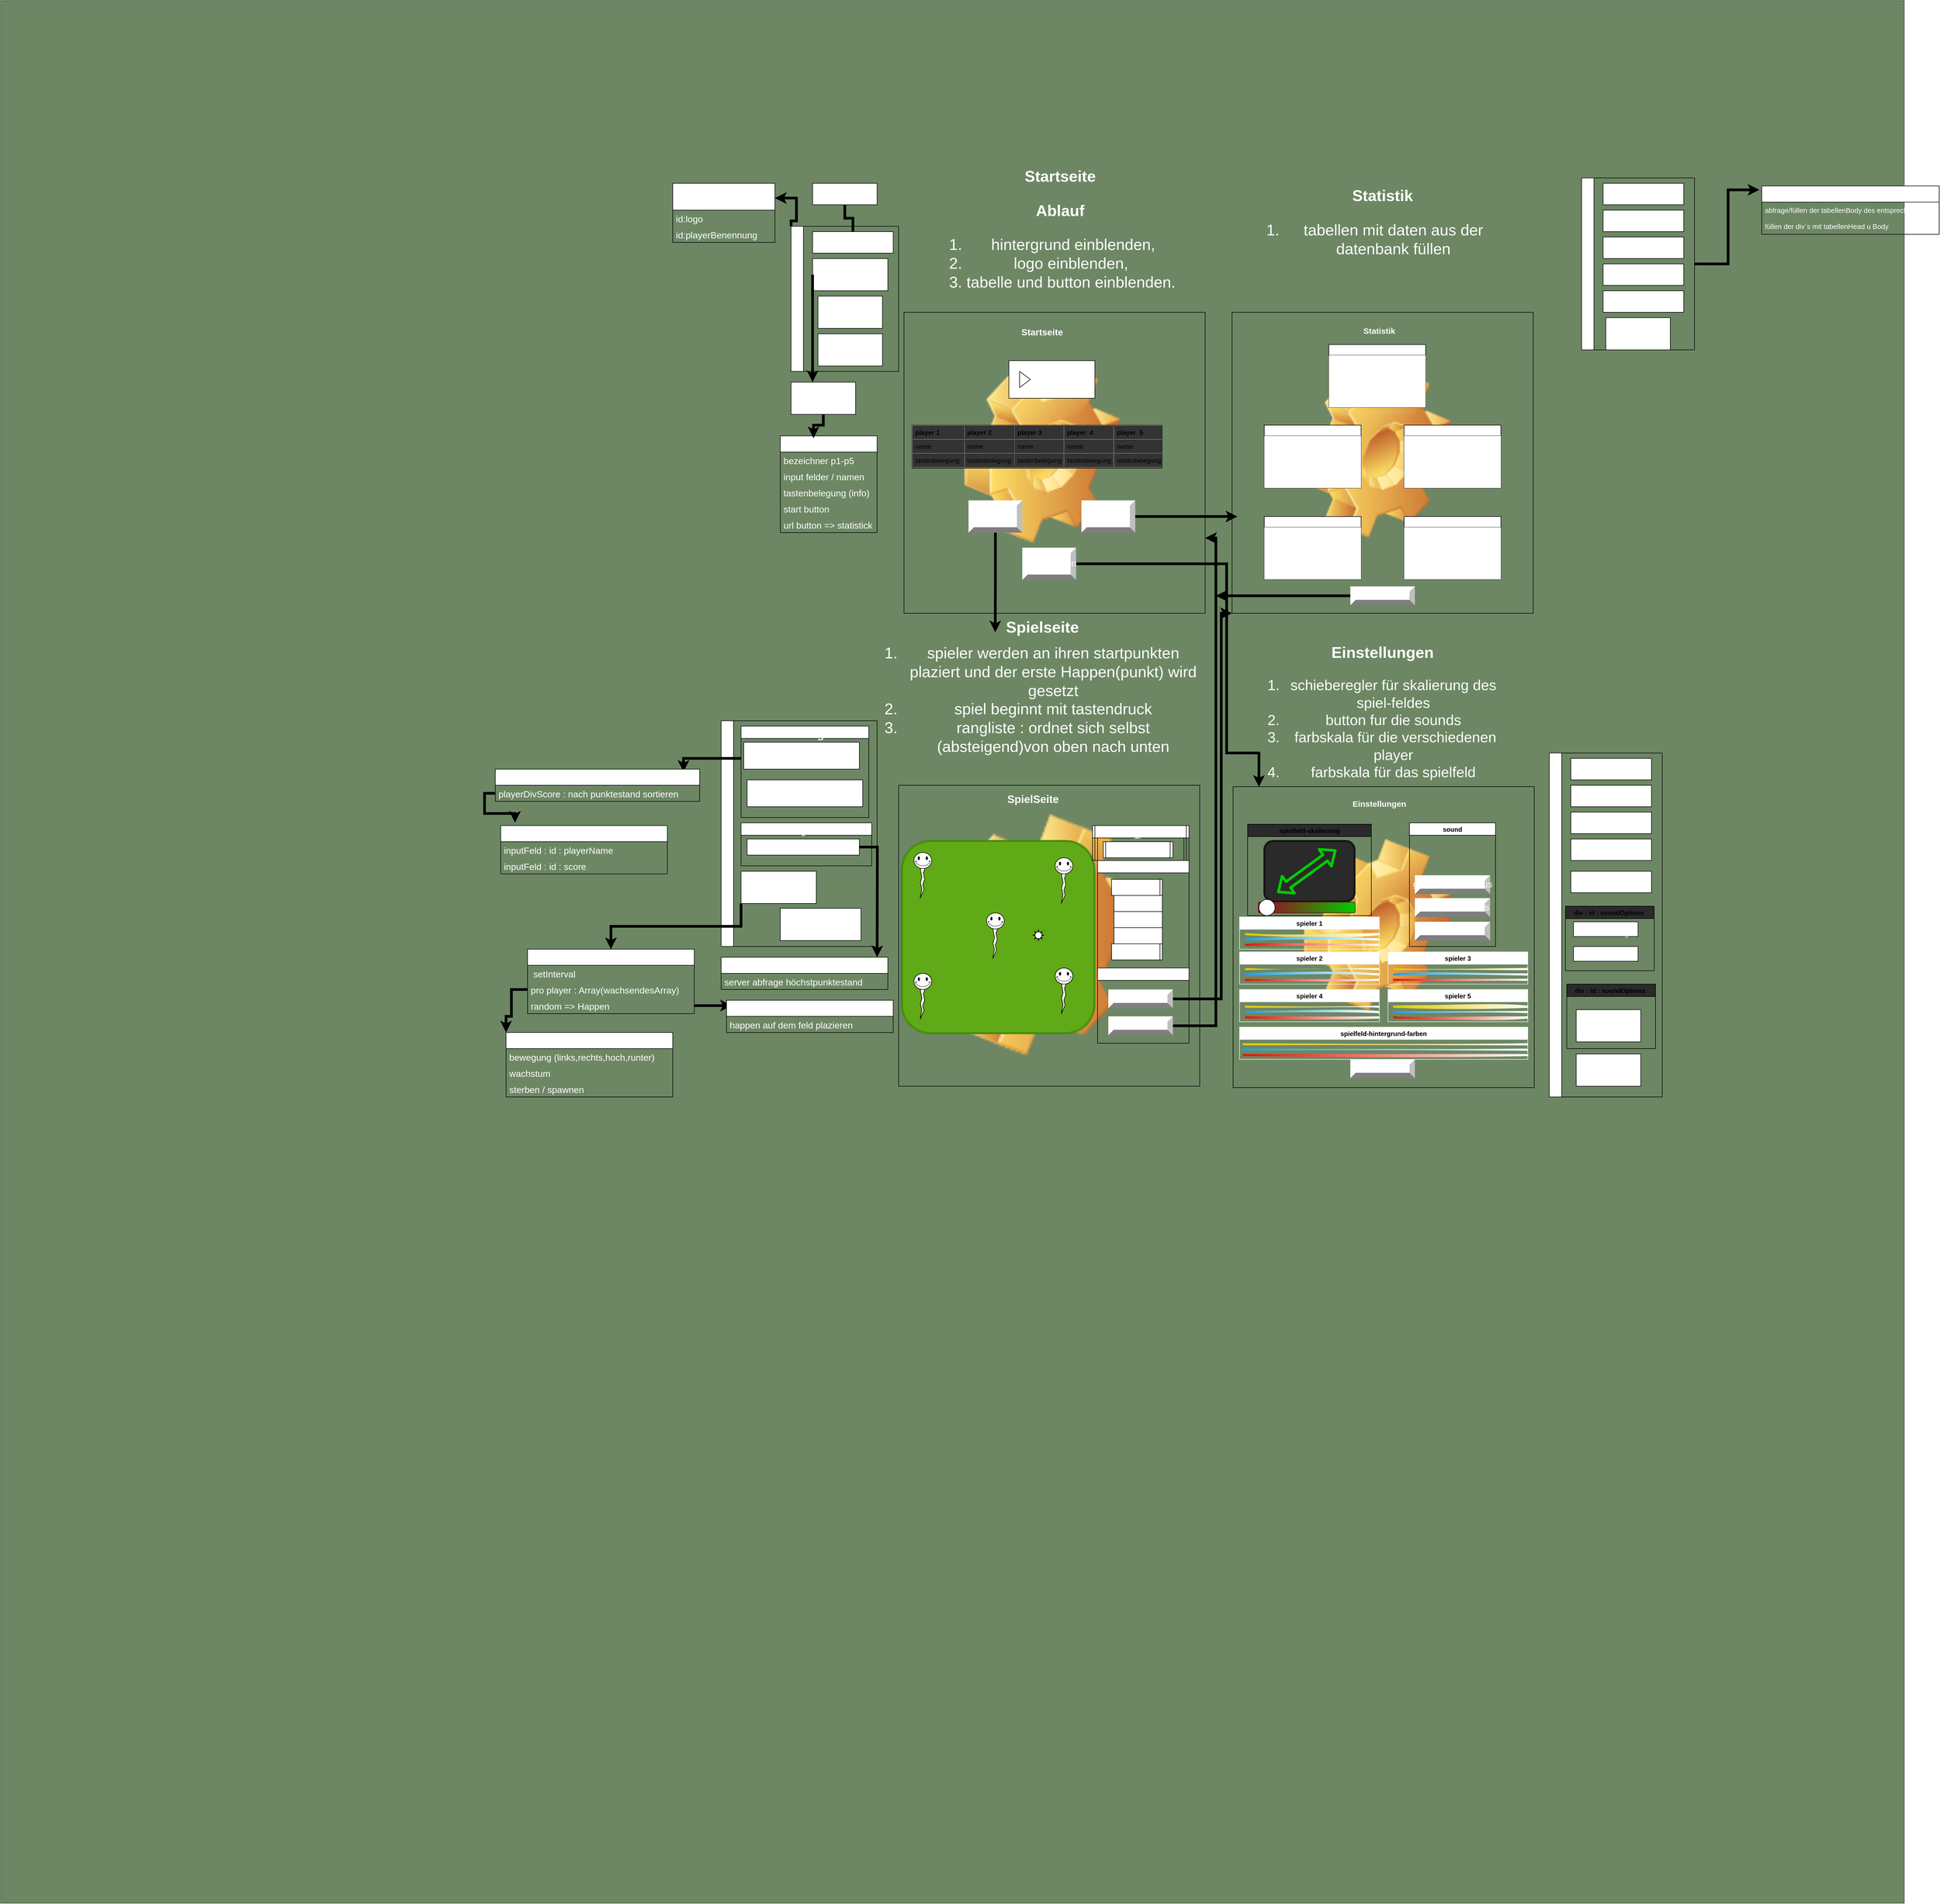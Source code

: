 <mxfile version="15.5.4" type="embed"><diagram id="e1YSu8DsM2RsHK_Zruqg" name="Seite-1-StartSeite"><mxGraphModel dx="3091" dy="-603" grid="1" gridSize="10" guides="1" tooltips="1" connect="1" arrows="1" fold="1" page="1" pageScale="1" pageWidth="827" pageHeight="1169" math="0" shadow="0"><root><mxCell id="0"/><mxCell id="1" parent="0"/><mxCell id="174" value="" style="whiteSpace=wrap;html=1;aspect=fixed;labelBackgroundColor=#333333;fillColor=#6d8764;strokeColor=#3A5431;fontColor=#ffffff;" parent="1" vertex="1"><mxGeometry x="-2140" y="1320" width="3540" height="3540" as="geometry"/></mxCell><mxCell id="34" value="" style="shape=image;html=1;verticalLabelPosition=bottom;verticalAlign=top;imageAspect=1;aspect=fixed;image=img/clipart/Gear_128x128.png;fontFamily=Helvetica;fontSize=13;fontColor=#FFFFFF;labelBackgroundColor=none;" parent="1" vertex="1"><mxGeometry x="283.65" y="2880" width="272.7" height="319.9" as="geometry"/></mxCell><mxCell id="35" value="&lt;div&gt;&lt;br&gt;&lt;/div&gt;" style="whiteSpace=wrap;html=1;aspect=fixed;glass=0;fillOpacity=0;strokeOpacity=100;fontColor=#FFFFFF;labelBackgroundColor=none;gradientDirection=north;gradientColor=#33FF33;fillColor=#FFFF66;" parent="1" vertex="1"><mxGeometry x="152" y="2782.5" width="560" height="560" as="geometry"/></mxCell><mxCell id="36" value="&lt;h3&gt;Einstellungen&lt;/h3&gt;" style="text;html=1;align=center;verticalAlign=middle;whiteSpace=wrap;rounded=0;fontFamily=Helvetica;fontSize=13;fontColor=#FFFFFF;labelBackgroundColor=none;" parent="1" vertex="1"><mxGeometry x="364" y="2800" width="120" height="30" as="geometry"/></mxCell><mxCell id="102" value="zur startseite" style="labelPosition=center;verticalLabelPosition=middle;align=center;html=1;shape=mxgraph.basic.shaded_button;dx=10;fontSize=17;fontColor=#FFFFFF;labelBackgroundColor=none;" parent="1" vertex="1"><mxGeometry x="370" y="3290" width="120" height="35" as="geometry"/></mxCell><mxCell id="103" value="&lt;h1 style=&quot;font-family: &amp;#34;helvetica&amp;#34; ; font-style: normal ; letter-spacing: normal ; text-indent: 0px ; text-transform: none ; word-spacing: 0px ; font-size: 29px&quot;&gt;Einstellungen&lt;/h1&gt;&lt;div&gt;&lt;ol style=&quot;font-size: 27px&quot;&gt;&lt;li&gt;schieberegler für skalierung des spiel-feldes&lt;/li&gt;&lt;li&gt;button fur die sounds&lt;/li&gt;&lt;li&gt;&amp;nbsp;farbskala für die verschiedenen player&lt;/li&gt;&lt;li&gt;farbskala für das spielfeld&lt;/li&gt;&lt;/ol&gt;&lt;/div&gt;" style="text;whiteSpace=wrap;html=1;fontSize=13;fontFamily=Helvetica;align=center;fontColor=#FFFFFF;labelBackgroundColor=none;" parent="1" vertex="1"><mxGeometry x="205" y="2490" width="450" height="280" as="geometry"/></mxCell><mxCell id="175" value="" style="shape=image;html=1;verticalLabelPosition=bottom;verticalAlign=top;imageAspect=1;aspect=fixed;image=img/clipart/Gear_128x128.png;glass=0;fontFamily=Helvetica;fontSize=13;fontColor=#FFFFFF;labelBackgroundColor=none;" parent="1" vertex="1"><mxGeometry x="-401.81" y="2834" width="383.61" height="450" as="geometry"/></mxCell><mxCell id="176" value="" style="shape=image;html=1;verticalLabelPosition=bottom;verticalAlign=top;imageAspect=1;aspect=fixed;image=img/clipart/Gear_128x128.png;glass=0;fontFamily=Helvetica;fontSize=13;fontColor=#FFFFFF;labelBackgroundColor=none;" parent="1" vertex="1"><mxGeometry x="-347.92" y="1989.95" width="289.84" height="340" as="geometry"/></mxCell><mxCell id="177" value="" style="shape=image;html=1;verticalLabelPosition=bottom;verticalAlign=top;imageAspect=1;aspect=fixed;image=img/clipart/Gear_128x128.png;fontFamily=Helvetica;fontSize=13;fontColor=#FFFFFF;labelBackgroundColor=none;" parent="1" vertex="1"><mxGeometry x="283.65" y="2000" width="272.7" height="319.9" as="geometry"/></mxCell><mxCell id="178" value="&lt;div&gt;&lt;br&gt;&lt;/div&gt;" style="whiteSpace=wrap;html=1;aspect=fixed;strokeOpacity=100;fillOpacity=0;fontColor=#FFFFFF;labelBackgroundColor=none;" parent="1" vertex="1"><mxGeometry x="-460" y="1900" width="560" height="560" as="geometry"/></mxCell><mxCell id="179" value="&lt;h1&gt;&lt;b&gt;&lt;font style=&quot;font-size: 17px&quot;&gt;Startseite&lt;/font&gt;&lt;/b&gt;&lt;/h1&gt;" style="text;html=1;align=center;verticalAlign=middle;whiteSpace=wrap;rounded=0;fontColor=#FFFFFF;labelBackgroundColor=none;" parent="1" vertex="1"><mxGeometry x="-250" y="1920" width="94" height="30" as="geometry"/></mxCell><mxCell id="180" style="edgeStyle=orthogonalEdgeStyle;rounded=0;orthogonalLoop=1;jettySize=auto;html=1;exitX=0;exitY=0;exitDx=0;exitDy=0;fontSize=17;strokeWidth=5;entryX=1;entryY=0.25;entryDx=0;entryDy=0;fontColor=#FFFFFF;labelBackgroundColor=none;" parent="1" source="181" target="186" edge="1"><mxGeometry relative="1" as="geometry"><mxPoint x="-690" y="1740" as="targetPoint"/><Array as="points"><mxPoint x="-660" y="1730"/><mxPoint x="-660" y="1688"/></Array></mxGeometry></mxCell><mxCell id="181" value="div : container" style="swimlane;horizontal=0;fontSize=17;fontColor=#FFFFFF;labelBackgroundColor=none;" parent="1" vertex="1"><mxGeometry x="-670" y="1740" width="200" height="270" as="geometry"/></mxCell><mxCell id="182" value="div : id : logo/hintergrund" style="rounded=0;whiteSpace=wrap;html=1;fontSize=17;fontColor=#FFFFFF;labelBackgroundColor=none;" parent="181" vertex="1"><mxGeometry x="40" y="10" width="150" height="40" as="geometry"/></mxCell><mxCell id="183" value="div : id : playerBenennung" style="rounded=0;whiteSpace=wrap;html=1;fontSize=17;fontColor=#FFFFFF;labelBackgroundColor=none;" parent="181" vertex="1"><mxGeometry x="40" y="60" width="140" height="60" as="geometry"/></mxCell><mxCell id="184" value="logo : bild/schrift" style="rounded=0;whiteSpace=wrap;html=1;fontFamily=Helvetica;fontSize=13;fontColor=#FFFFFF;labelBackgroundColor=none;" parent="181" vertex="1"><mxGeometry x="50" y="130" width="120" height="60" as="geometry"/></mxCell><mxCell id="185" value="buttons" style="rounded=0;whiteSpace=wrap;html=1;fontFamily=Helvetica;fontSize=13;fontColor=#FFFFFF;labelBackgroundColor=none;" parent="181" vertex="1"><mxGeometry x="50" y="200" width="120" height="60" as="geometry"/></mxCell><mxCell id="186" value="set interval : &#10;ein-/ aus-/ blenden " style="swimlane;fontStyle=0;childLayout=stackLayout;horizontal=1;startSize=50;horizontalStack=0;resizeParent=1;resizeParentMax=0;resizeLast=0;collapsible=1;marginBottom=0;fontSize=17;fontColor=#FFFFFF;labelBackgroundColor=none;" parent="1" vertex="1"><mxGeometry x="-890" y="1660" width="190" height="110" as="geometry"/></mxCell><mxCell id="187" value="id:logo    " style="text;align=left;verticalAlign=middle;spacingLeft=4;spacingRight=4;overflow=hidden;points=[[0,0.5],[1,0.5]];portConstraint=eastwest;rotatable=0;fontSize=17;fontColor=#FFFFFF;labelBackgroundColor=none;" parent="186" vertex="1"><mxGeometry y="50" width="190" height="30" as="geometry"/></mxCell><mxCell id="188" value="id:playerBenennung" style="text;align=left;verticalAlign=middle;spacingLeft=4;spacingRight=4;overflow=hidden;points=[[0,0.5],[1,0.5]];portConstraint=eastwest;rotatable=0;fontSize=17;fontColor=#FFFFFF;labelBackgroundColor=none;" parent="186" vertex="1"><mxGeometry y="80" width="190" height="30" as="geometry"/></mxCell><mxCell id="189" value="playerBenennung" style="swimlane;fontStyle=0;childLayout=stackLayout;horizontal=1;startSize=30;horizontalStack=0;resizeParent=1;resizeParentMax=0;resizeLast=0;collapsible=1;marginBottom=0;fontSize=17;fontColor=#FFFFFF;labelBackgroundColor=none;" parent="1" vertex="1"><mxGeometry x="-690" y="2130" width="180" height="180" as="geometry"/></mxCell><mxCell id="190" value="bezeichner p1-p5" style="text;align=left;verticalAlign=middle;spacingLeft=4;spacingRight=4;overflow=hidden;points=[[0,0.5],[1,0.5]];portConstraint=eastwest;rotatable=0;fontSize=17;fontColor=#FFFFFF;labelBackgroundColor=none;" parent="189" vertex="1"><mxGeometry y="30" width="180" height="30" as="geometry"/></mxCell><mxCell id="191" value="input felder / namen" style="text;align=left;verticalAlign=middle;spacingLeft=4;spacingRight=4;overflow=hidden;points=[[0,0.5],[1,0.5]];portConstraint=eastwest;rotatable=0;fontSize=17;fontColor=#FFFFFF;labelBackgroundColor=none;" parent="189" vertex="1"><mxGeometry y="60" width="180" height="30" as="geometry"/></mxCell><mxCell id="192" value="tastenbelegung (info)" style="text;align=left;verticalAlign=middle;spacingLeft=4;spacingRight=4;overflow=hidden;points=[[0,0.5],[1,0.5]];portConstraint=eastwest;rotatable=0;fontSize=17;fontColor=#FFFFFF;labelBackgroundColor=none;" parent="189" vertex="1"><mxGeometry y="90" width="180" height="30" as="geometry"/></mxCell><mxCell id="193" value="start button" style="text;align=left;verticalAlign=middle;spacingLeft=4;spacingRight=4;overflow=hidden;points=[[0,0.5],[1,0.5]];portConstraint=eastwest;rotatable=0;fontSize=17;fontColor=#FFFFFF;labelBackgroundColor=none;" parent="189" vertex="1"><mxGeometry y="120" width="180" height="30" as="geometry"/></mxCell><mxCell id="194" value="url button =&gt; statistick" style="text;align=left;verticalAlign=middle;spacingLeft=4;spacingRight=4;overflow=hidden;points=[[0,0.5],[1,0.5]];portConstraint=eastwest;rotatable=0;fontSize=17;fontColor=#FFFFFF;labelBackgroundColor=none;" parent="189" vertex="1"><mxGeometry y="150" width="180" height="30" as="geometry"/></mxCell><mxCell id="195" style="edgeStyle=orthogonalEdgeStyle;rounded=0;orthogonalLoop=1;jettySize=auto;html=1;exitX=0;exitY=0.5;exitDx=0;exitDy=0;fontSize=17;strokeWidth=5;fontColor=#FFFFFF;labelBackgroundColor=none;" parent="1" source="183" target="209" edge="1"><mxGeometry relative="1" as="geometry"><mxPoint x="-730.0" y="1850" as="targetPoint"/><Array as="points"><mxPoint x="-630" y="1950"/><mxPoint x="-630" y="1950"/></Array></mxGeometry></mxCell><mxCell id="196" value="bild" style="rounded=0;whiteSpace=wrap;html=1;fontSize=17;fontColor=#FFFFFF;labelBackgroundColor=none;" parent="1" vertex="1"><mxGeometry x="-630" y="1660" width="120" height="40" as="geometry"/></mxCell><mxCell id="197" value="" style="edgeStyle=orthogonalEdgeStyle;rounded=0;orthogonalLoop=1;jettySize=auto;html=1;exitX=0.5;exitY=0;exitDx=0;exitDy=0;fontSize=17;endArrow=none;strokeWidth=5;fontColor=#FFFFFF;labelBackgroundColor=none;" parent="1" source="182" target="196" edge="1"><mxGeometry relative="1" as="geometry"><mxPoint x="-570" y="1710" as="targetPoint"/><mxPoint x="-570" y="1760" as="sourcePoint"/></mxGeometry></mxCell><mxCell id="198" style="edgeStyle=orthogonalEdgeStyle;rounded=0;orthogonalLoop=1;jettySize=auto;html=1;exitX=0.5;exitY=1;exitDx=0;exitDy=0;fontSize=17;fontColor=#FFFFFF;labelBackgroundColor=none;" parent="1" source="196" target="196" edge="1"><mxGeometry relative="1" as="geometry"/></mxCell><mxCell id="199" style="edgeStyle=orthogonalEdgeStyle;rounded=0;orthogonalLoop=1;jettySize=auto;html=1;entryX=0.303;entryY=-0.008;entryDx=0;entryDy=0;entryPerimeter=0;fontFamily=Helvetica;fontSize=29;strokeWidth=5;fontColor=#FFFFFF;labelBackgroundColor=none;" parent="1" source="200" edge="1"><mxGeometry relative="1" as="geometry"><mxPoint x="-290.32" y="2495.52" as="targetPoint"/></mxGeometry></mxCell><UserObject label="start" linkTarget="_blank" id="200"><mxCell style="labelPosition=center;verticalLabelPosition=middle;align=center;html=1;shape=mxgraph.basic.shaded_button;dx=10;fontSize=17;fontColor=#FFFFFF;labelBackgroundColor=none;" parent="1" vertex="1"><mxGeometry x="-340" y="2250" width="100" height="60" as="geometry"/></mxCell></UserObject><mxCell id="201" style="edgeStyle=orthogonalEdgeStyle;rounded=0;orthogonalLoop=1;jettySize=auto;html=1;fontFamily=Helvetica;fontSize=29;strokeWidth=5;fontColor=#FFFFFF;labelBackgroundColor=none;" parent="1" source="202" edge="1"><mxGeometry relative="1" as="geometry"><mxPoint x="160" y="2280" as="targetPoint"/></mxGeometry></mxCell><mxCell id="202" value="statistik" style="labelPosition=center;verticalLabelPosition=middle;align=center;html=1;shape=mxgraph.basic.shaded_button;dx=10;fontSize=17;fontColor=#FFFFFF;labelBackgroundColor=none;" parent="1" vertex="1"><mxGeometry x="-130" y="2250" width="100" height="60" as="geometry"/></mxCell><mxCell id="203" value="&lt;table cellpadding=&quot;4&quot; cellspacing=&quot;0&quot; border=&quot;1&quot; style=&quot;font-size: 1em ; width: 100% ; height: 100%&quot;&gt;&lt;tbody&gt;&lt;tr&gt;&lt;th&gt;player 1&lt;/th&gt;&lt;th&gt;player 2&lt;/th&gt;&lt;/tr&gt;&lt;tr&gt;&lt;td&gt;name&lt;/td&gt;&lt;td&gt;name&lt;br&gt;&lt;/td&gt;&lt;/tr&gt;&lt;tr&gt;&lt;td&gt;tastenbelegung&lt;/td&gt;&lt;td&gt;tastenbelegung&lt;br&gt;&lt;/td&gt;&lt;/tr&gt;&lt;/tbody&gt;&lt;/table&gt; " style="verticalAlign=top;align=left;overflow=fill;fontSize=12;fontFamily=Helvetica;html=1;fillOpacity=0;labelBackgroundColor=#333333;" parent="1" vertex="1"><mxGeometry x="-445" y="2110" width="195" height="80" as="geometry"/></mxCell><mxCell id="204" value="&lt;table cellpadding=&quot;4&quot; cellspacing=&quot;0&quot; border=&quot;1&quot; style=&quot;font-size: 1em ; width: 100% ; height: 100%&quot;&gt;&lt;tbody&gt;&lt;tr&gt;&lt;th&gt;player 3&lt;/th&gt;&lt;th&gt;player&amp;nbsp;&amp;nbsp;4&lt;/th&gt;&lt;/tr&gt;&lt;tr&gt;&lt;td&gt;name&lt;br&gt;&lt;/td&gt;&lt;td&gt;name&lt;br&gt;&lt;/td&gt;&lt;/tr&gt;&lt;tr&gt;&lt;td&gt;tastenbelegung&lt;/td&gt;&lt;td&gt;tastenbelegung&lt;br&gt;&lt;/td&gt;&lt;/tr&gt;&lt;/tbody&gt;&lt;/table&gt; " style="verticalAlign=top;align=left;overflow=fill;fontSize=12;fontFamily=Helvetica;html=1;fillOpacity=0;labelBackgroundColor=#333333;" parent="1" vertex="1"><mxGeometry x="-255" y="2110" width="185" height="80" as="geometry"/></mxCell><mxCell id="205" value="&lt;table cellpadding=&quot;4&quot; cellspacing=&quot;0&quot; border=&quot;1&quot; style=&quot;font-size: 1em ; width: 100% ; height: 100%&quot;&gt;&lt;tbody&gt;&lt;tr&gt;&lt;th&gt;player&amp;nbsp;&amp;nbsp;5&lt;/th&gt;&lt;th&gt;&lt;br&gt;&lt;/th&gt;&lt;/tr&gt;&lt;tr&gt;&lt;td&gt;name&lt;br&gt;&lt;/td&gt;&lt;td&gt;&lt;br&gt;&lt;/td&gt;&lt;/tr&gt;&lt;tr&gt;&lt;td&gt;tastenbelegung&lt;br&gt;&lt;/td&gt;&lt;td&gt;&lt;/td&gt;&lt;/tr&gt;&lt;/tbody&gt;&lt;/table&gt; " style="verticalAlign=top;align=left;overflow=fill;fontSize=12;fontFamily=Helvetica;html=1;fillOpacity=0;labelBackgroundColor=#333333;" parent="1" vertex="1"><mxGeometry x="-70" y="2110" width="90" height="80" as="geometry"/></mxCell><mxCell id="206" value="Label" style="html=1;whiteSpace=wrap;container=1;recursiveResize=0;collapsible=0;fontFamily=Helvetica;fontSize=12;fontColor=#FFFFFF;labelBackgroundColor=none;" parent="1" vertex="1"><mxGeometry x="-265" y="1990" width="160" height="70" as="geometry"/></mxCell><mxCell id="207" value="" style="triangle;html=1;whiteSpace=wrap;fontFamily=Helvetica;fontSize=12;fontColor=#FFFFFF;labelBackgroundColor=none;" parent="206" vertex="1"><mxGeometry x="20" y="20" width="20" height="30" as="geometry"/></mxCell><mxCell id="208" value="" style="edgeStyle=orthogonalEdgeStyle;rounded=0;orthogonalLoop=1;jettySize=auto;html=1;fontFamily=Helvetica;fontSize=29;strokeWidth=5;entryX=0.343;entryY=0.024;entryDx=0;entryDy=0;entryPerimeter=0;fontColor=#FFFFFF;labelBackgroundColor=none;" parent="1" source="209" target="189" edge="1"><mxGeometry relative="1" as="geometry"><mxPoint x="-650" y="2130" as="targetPoint"/></mxGeometry></mxCell><mxCell id="209" value="tabelle" style="rounded=0;whiteSpace=wrap;html=1;fontFamily=Helvetica;fontSize=12;fontColor=#FFFFFF;labelBackgroundColor=none;" parent="1" vertex="1"><mxGeometry x="-670" y="2030" width="120" height="60" as="geometry"/></mxCell><mxCell id="210" value="&lt;h1 style=&quot;font-size: 29px&quot;&gt;&lt;font style=&quot;font-size: 29px&quot;&gt;Startseite&lt;/font&gt;&lt;/h1&gt;&lt;h3 style=&quot;font-size: 29px&quot;&gt;&lt;font style=&quot;font-size: 29px&quot;&gt;Ablauf&lt;/font&gt;&lt;/h3&gt;&lt;ol style=&quot;font-size: 29px&quot;&gt;&lt;li&gt;&lt;font style=&quot;font-size: 29px&quot;&gt;&amp;nbsp;hintergrund einblenden,&lt;/font&gt;&lt;/li&gt;&lt;li&gt;&lt;font style=&quot;font-size: 29px&quot;&gt;logo einblenden,&lt;/font&gt;&lt;/li&gt;&lt;li&gt;&lt;font style=&quot;font-size: 29px&quot;&gt;tabelle und button einblenden.&lt;/font&gt;&lt;/li&gt;&lt;/ol&gt;" style="text;html=1;align=center;verticalAlign=middle;resizable=0;points=[];autosize=1;fontSize=12;fontFamily=Helvetica;fontColor=#FFFFFF;labelBackgroundColor=none;" parent="1" vertex="1"><mxGeometry x="-390" y="1660" width="440" height="180" as="geometry"/></mxCell><mxCell id="211" value="&lt;div&gt;&lt;br&gt;&lt;/div&gt;" style="whiteSpace=wrap;html=1;aspect=fixed;fillOpacity=0;fontColor=#FFFFFF;labelBackgroundColor=none;" parent="1" vertex="1"><mxGeometry x="-470" y="2780" width="560" height="560" as="geometry"/></mxCell><mxCell id="212" value="&lt;div&gt;&lt;br&gt;&lt;/div&gt;" style="whiteSpace=wrap;html=1;aspect=fixed;glass=0;fillOpacity=0;strokeOpacity=100;fontColor=#FFFFFF;labelBackgroundColor=none;" parent="1" vertex="1"><mxGeometry x="150" y="1900" width="560" height="560" as="geometry"/></mxCell><mxCell id="213" value="" style="shape=ext;double=1;rounded=1;whiteSpace=wrap;html=1;fontFamily=Helvetica;fontSize=29;fontColor=#ffffff;labelBackgroundColor=none;fillColor=#60a917;strokeColor=#2D7600;" parent="1" vertex="1"><mxGeometry x="-465" y="2882.5" width="360" height="360" as="geometry"/></mxCell><mxCell id="214" value="div : container" style="swimlane;horizontal=0;fontSize=17;fontColor=#FFFFFF;labelBackgroundColor=none;" parent="1" vertex="1"><mxGeometry x="-800" y="2660" width="290" height="420" as="geometry"/></mxCell><mxCell id="215" value="canvas : id : spielFeld" style="rounded=0;whiteSpace=wrap;html=1;fontSize=17;fontColor=#FFFFFF;labelBackgroundColor=none;" parent="214" vertex="1"><mxGeometry x="37" y="280" width="140" height="60" as="geometry"/></mxCell><mxCell id="216" value="&lt;font style=&quot;font-size: 21px&quot;&gt;div : id rangListe&lt;/font&gt;" style="swimlane;fontFamily=Helvetica;fontSize=29;html=1;fontColor=#FFFFFF;labelBackgroundColor=none;" parent="214" vertex="1"><mxGeometry x="37" y="10" width="237.5" height="170" as="geometry"/></mxCell><mxCell id="217" value="div : id : player 1 score" style="rounded=0;whiteSpace=wrap;html=1;fontSize=17;fontColor=#FFFFFF;labelBackgroundColor=none;" parent="216" vertex="1"><mxGeometry x="5" y="30" width="215" height="50" as="geometry"/></mxCell><mxCell id="218" value="div : id : player 2 score" style="rounded=0;whiteSpace=wrap;html=1;fontSize=17;fontColor=#FFFFFF;labelBackgroundColor=none;" parent="214" vertex="1"><mxGeometry x="48.25" y="110" width="215" height="50" as="geometry"/></mxCell><mxCell id="219" value="&lt;font style=&quot;font-size: 13px&quot;&gt;div hightscore&lt;/font&gt;" style="swimlane;fontFamily=Helvetica;fontSize=28;html=1;startSize=23;fontColor=#FFFFFF;labelBackgroundColor=none;" parent="214" vertex="1"><mxGeometry x="37" y="190" width="243" height="80" as="geometry"/></mxCell><mxCell id="220" value="&amp;lt;h4&amp;gt; : id : topscore : style : red" style="rounded=0;whiteSpace=wrap;html=1;fontFamily=Helvetica;fontSize=13;fontColor=#FFFFFF;labelBackgroundColor=none;" parent="219" vertex="1"><mxGeometry x="11.25" y="30" width="208.75" height="30" as="geometry"/></mxCell><mxCell id="221" value="buttons" style="rounded=0;whiteSpace=wrap;html=1;fontFamily=Helvetica;fontSize=13;fontColor=#FFFFFF;labelBackgroundColor=none;" parent="214" vertex="1"><mxGeometry x="110" y="349" width="150" height="60" as="geometry"/></mxCell><mxCell id="222" style="edgeStyle=orthogonalEdgeStyle;rounded=0;orthogonalLoop=1;jettySize=auto;html=1;exitX=0.5;exitY=1;exitDx=0;exitDy=0;fontSize=17;fontColor=#FFFFFF;labelBackgroundColor=none;" parent="1" edge="1"><mxGeometry relative="1" as="geometry"><mxPoint x="-560" y="1710" as="sourcePoint"/><mxPoint x="-560" y="1710" as="targetPoint"/></mxGeometry></mxCell><mxCell id="223" value="rangListe im spiel ablauf" style="swimlane;fontFamily=Helvetica;fontSize=10;html=1;fontColor=#FFFFFF;labelBackgroundColor=none;" parent="1" vertex="1"><mxGeometry x="-100" y="2920" width="170" height="340" as="geometry"/></mxCell><mxCell id="224" value="&lt;font style=&quot;font-size: 13px&quot;&gt;div button&lt;/font&gt;" style="swimlane;fontFamily=Helvetica;fontSize=28;html=1;fontColor=#FFFFFF;labelBackgroundColor=none;" parent="223" vertex="1"><mxGeometry y="200" width="170" height="140" as="geometry"/></mxCell><mxCell id="225" value="zur startseite" style="labelPosition=center;verticalLabelPosition=middle;align=center;html=1;shape=mxgraph.basic.shaded_button;dx=10;fontSize=17;fontColor=#FFFFFF;labelBackgroundColor=none;" parent="224" vertex="1"><mxGeometry x="20" y="90" width="120" height="35" as="geometry"/></mxCell><mxCell id="226" value="statistik" style="labelPosition=center;verticalLabelPosition=middle;align=center;html=1;shape=mxgraph.basic.shaded_button;dx=10;fontSize=17;fontColor=#FFFFFF;labelBackgroundColor=none;" parent="224" vertex="1"><mxGeometry x="20" y="40" width="120" height="35" as="geometry"/></mxCell><mxCell id="227" value="&lt;font style=&quot;font-size: 10px&quot;&gt;playerName:punkte&lt;/font&gt;" style="rounded=0;whiteSpace=wrap;html=1;fontFamily=Helvetica;fontSize=21;fontColor=#FFFFFF;labelBackgroundColor=none;" parent="223" vertex="1"><mxGeometry x="30.5" y="35" width="90" height="30" as="geometry"/></mxCell><mxCell id="228" value="&lt;font style=&quot;font-size: 10px&quot;&gt;playerName:punkte&lt;/font&gt;" style="rounded=0;whiteSpace=wrap;html=1;fontFamily=Helvetica;fontSize=21;fontColor=#FFFFFF;labelBackgroundColor=none;" parent="223" vertex="1"><mxGeometry x="30.5" y="65" width="90" height="30" as="geometry"/></mxCell><mxCell id="229" value="&lt;font style=&quot;font-size: 10px&quot;&gt;playerName:punkte&lt;/font&gt;" style="rounded=0;whiteSpace=wrap;html=1;fontFamily=Helvetica;fontSize=21;fontColor=#FFFFFF;labelBackgroundColor=none;" parent="223" vertex="1"><mxGeometry x="30.5" y="95" width="90" height="30" as="geometry"/></mxCell><mxCell id="230" value="&lt;font style=&quot;font-size: 10px&quot;&gt;playerName:punkte&lt;/font&gt;" style="rounded=0;whiteSpace=wrap;html=1;fontFamily=Helvetica;fontSize=21;fontColor=#FFFFFF;labelBackgroundColor=none;" parent="223" vertex="1"><mxGeometry x="30.5" y="125" width="90" height="30" as="geometry"/></mxCell><mxCell id="231" value="&lt;font style=&quot;font-size: 10px&quot;&gt;playerName:punkte&lt;/font&gt;" style="rounded=0;whiteSpace=wrap;html=1;fontFamily=Helvetica;fontSize=21;fontColor=#FFFFFF;labelBackgroundColor=none;" parent="223" vertex="1"><mxGeometry x="30.5" y="155" width="90" height="30" as="geometry"/></mxCell><mxCell id="232" value="&lt;font style=&quot;font-size: 13px&quot;&gt;div hightscore&lt;/font&gt;" style="swimlane;fontFamily=Helvetica;fontSize=28;html=1;startSize=23;fontColor=#FFFFFF;labelBackgroundColor=none;" parent="223" vertex="1"><mxGeometry x="-9.5" y="-65" width="170" height="65" as="geometry"/></mxCell><mxCell id="233" value="top score&amp;nbsp;" style="rounded=0;whiteSpace=wrap;html=1;fontFamily=Helvetica;fontSize=13;fontColor=#FFFFFF;labelBackgroundColor=none;" parent="232" vertex="1"><mxGeometry x="20" y="30" width="120" height="30" as="geometry"/></mxCell><mxCell id="234" value="&lt;font style=&quot;font-size: 10px&quot;&gt;playerName:punkte&lt;/font&gt;" style="rounded=0;whiteSpace=wrap;html=1;fontFamily=Helvetica;fontSize=21;fontColor=#FFFFFF;labelBackgroundColor=none;" parent="223" vertex="1"><mxGeometry x="26" y="35" width="90" height="30" as="geometry"/></mxCell><mxCell id="235" value="&lt;font style=&quot;font-size: 10px&quot;&gt;playerName:punkte&lt;/font&gt;" style="rounded=0;whiteSpace=wrap;html=1;fontFamily=Helvetica;fontSize=21;fontColor=#FFFFFF;labelBackgroundColor=none;" parent="223" vertex="1"><mxGeometry x="26" y="155" width="90" height="30" as="geometry"/></mxCell><mxCell id="236" value="&lt;font style=&quot;font-size: 13px&quot;&gt;div hightscore&lt;/font&gt;" style="swimlane;fontFamily=Helvetica;fontSize=28;html=1;startSize=23;fontColor=#FFFFFF;labelBackgroundColor=none;" parent="223" vertex="1"><mxGeometry x="-9.5" y="-65" width="170" height="65" as="geometry"/></mxCell><mxCell id="237" value="top score&amp;nbsp;" style="rounded=0;whiteSpace=wrap;html=1;fontFamily=Helvetica;fontSize=13;fontColor=#FFFFFF;labelBackgroundColor=none;" parent="236" vertex="1"><mxGeometry x="20" y="30" width="120" height="30" as="geometry"/></mxCell><mxCell id="238" value="&lt;font style=&quot;font-size: 10px&quot;&gt;playerName:punkte&lt;/font&gt;" style="rounded=0;whiteSpace=wrap;html=1;fontFamily=Helvetica;fontSize=21;fontColor=#FFFFFF;labelBackgroundColor=none;" parent="223" vertex="1"><mxGeometry x="26" y="35" width="90" height="30" as="geometry"/></mxCell><mxCell id="239" value="&lt;font style=&quot;font-size: 10px&quot;&gt;playerName:punkte&lt;/font&gt;" style="rounded=0;whiteSpace=wrap;html=1;fontFamily=Helvetica;fontSize=21;fontColor=#FFFFFF;labelBackgroundColor=none;" parent="223" vertex="1"><mxGeometry x="26" y="155" width="90" height="30" as="geometry"/></mxCell><mxCell id="240" value="&lt;h1&gt;SpielSeite&lt;/h1&gt;" style="text;html=1;align=center;verticalAlign=middle;whiteSpace=wrap;rounded=0;fontFamily=Helvetica;fontSize=10;fontColor=#FFFFFF;labelBackgroundColor=none;" parent="1" vertex="1"><mxGeometry x="-250" y="2790" width="60" height="30" as="geometry"/></mxCell><mxCell id="241" value="&lt;h1&gt;&lt;font style=&quot;font-size: 29px&quot;&gt;Spielseite&lt;/font&gt;&lt;/h1&gt;&lt;div&gt;&lt;ol&gt;&lt;li style=&quot;font-size: 29px&quot;&gt;&lt;font style=&quot;font-size: 29px&quot;&gt;spieler werden an ihren startpunkten plaziert und der erste Happen(punkt) wird gesetzt&lt;/font&gt;&lt;/li&gt;&lt;li style=&quot;font-size: 29px&quot;&gt;&lt;span&gt;spiel beginnt mit tastendruck&lt;/span&gt;&lt;br&gt;&lt;/li&gt;&lt;li style=&quot;font-size: 29px&quot;&gt;&lt;span&gt;rangliste : ordnet sich selbst (absteigend)von oben nach unten&lt;/span&gt;&lt;/li&gt;&lt;/ol&gt;&lt;/div&gt;" style="text;html=1;align=center;verticalAlign=middle;whiteSpace=wrap;rounded=0;fontFamily=Helvetica;fontSize=10;fontColor=#FFFFFF;labelBackgroundColor=none;" parent="1" vertex="1"><mxGeometry x="-505.5" y="2420" width="605" height="350" as="geometry"/></mxCell><mxCell id="242" value="" style="verticalLabelPosition=bottom;verticalAlign=top;html=1;shape=mxgraph.basic.flash;fontFamily=Helvetica;fontSize=29;fontColor=#FFFFFF;labelBackgroundColor=none;" parent="1" vertex="1"><mxGeometry x="-430" y="2910" width="10" height="80" as="geometry"/></mxCell><mxCell id="243" value="" style="verticalLabelPosition=bottom;verticalAlign=top;html=1;shape=mxgraph.basic.flash;fontFamily=Helvetica;fontSize=29;fontColor=#FFFFFF;labelBackgroundColor=none;" parent="1" vertex="1"><mxGeometry x="-167.5" y="2920" width="10" height="80" as="geometry"/></mxCell><mxCell id="244" value="" style="verticalLabelPosition=bottom;verticalAlign=top;html=1;shape=mxgraph.basic.smiley;fontFamily=Helvetica;fontSize=29;fontColor=#FFFFFF;labelBackgroundColor=none;" parent="1" vertex="1"><mxGeometry x="-179" y="2915" width="33" height="30" as="geometry"/></mxCell><mxCell id="245" value="" style="verticalLabelPosition=bottom;verticalAlign=top;html=1;shape=mxgraph.basic.flash;fontFamily=Helvetica;fontSize=29;fontColor=#FFFFFF;labelBackgroundColor=none;" parent="1" vertex="1"><mxGeometry x="-430" y="3135" width="10" height="80" as="geometry"/></mxCell><mxCell id="246" value="" style="verticalLabelPosition=bottom;verticalAlign=top;html=1;shape=mxgraph.basic.smiley;fontFamily=Helvetica;fontSize=29;fontColor=#FFFFFF;labelBackgroundColor=none;" parent="1" vertex="1"><mxGeometry x="-441.5" y="3130" width="33" height="30" as="geometry"/></mxCell><mxCell id="247" value="" style="verticalLabelPosition=bottom;verticalAlign=top;html=1;shape=mxgraph.basic.flash;fontFamily=Helvetica;fontSize=29;fontColor=#FFFFFF;labelBackgroundColor=none;" parent="1" vertex="1"><mxGeometry x="-167.5" y="3125" width="10" height="80" as="geometry"/></mxCell><mxCell id="248" value="" style="verticalLabelPosition=bottom;verticalAlign=top;html=1;shape=mxgraph.basic.smiley;fontFamily=Helvetica;fontSize=29;fontColor=#FFFFFF;labelBackgroundColor=none;" parent="1" vertex="1"><mxGeometry x="-179" y="3120" width="33" height="30" as="geometry"/></mxCell><mxCell id="249" value="" style="verticalLabelPosition=bottom;verticalAlign=top;html=1;shape=mxgraph.basic.flash;fontFamily=Helvetica;fontSize=29;fontColor=#FFFFFF;labelBackgroundColor=none;" parent="1" vertex="1"><mxGeometry x="-295" y="3022.5" width="10" height="80" as="geometry"/></mxCell><mxCell id="250" value="" style="verticalLabelPosition=bottom;verticalAlign=top;html=1;shape=mxgraph.basic.smiley;fontFamily=Helvetica;fontSize=29;fontColor=#FFFFFF;labelBackgroundColor=none;" parent="1" vertex="1"><mxGeometry x="-306.5" y="3017.5" width="33" height="30" as="geometry"/></mxCell><mxCell id="251" value="" style="verticalLabelPosition=bottom;verticalAlign=top;html=1;shape=mxgraph.basic.sun;fontFamily=Helvetica;fontSize=29;fontColor=#FFFFFF;labelBackgroundColor=none;" parent="1" vertex="1"><mxGeometry x="-220" y="3049" width="20" height="20" as="geometry"/></mxCell><mxCell id="252" value="spielschleife " style="swimlane;fontStyle=0;childLayout=stackLayout;horizontal=1;startSize=30;horizontalStack=0;resizeParent=1;resizeParentMax=0;resizeLast=0;collapsible=1;marginBottom=0;fontSize=17;fontColor=#FFFFFF;labelBackgroundColor=none;" parent="1" vertex="1"><mxGeometry x="-1160" y="3085" width="310" height="120" as="geometry"/></mxCell><mxCell id="253" value=" setInterval" style="text;align=left;verticalAlign=middle;spacingLeft=4;spacingRight=4;overflow=hidden;points=[[0,0.5],[1,0.5]];portConstraint=eastwest;rotatable=0;fontSize=17;fontColor=#FFFFFF;labelBackgroundColor=none;" parent="252" vertex="1"><mxGeometry y="30" width="310" height="30" as="geometry"/></mxCell><mxCell id="254" value="pro player : Array(wachsendesArray)" style="text;align=left;verticalAlign=middle;spacingLeft=4;spacingRight=4;overflow=hidden;points=[[0,0.5],[1,0.5]];portConstraint=eastwest;rotatable=0;fontSize=17;fontColor=#FFFFFF;labelBackgroundColor=none;" parent="252" vertex="1"><mxGeometry y="60" width="310" height="30" as="geometry"/></mxCell><mxCell id="255" value="random =&gt; Happen " style="text;align=left;verticalAlign=middle;spacingLeft=4;spacingRight=4;overflow=hidden;points=[[0,0.5],[1,0.5]];portConstraint=eastwest;rotatable=0;fontSize=17;fontColor=#FFFFFF;labelBackgroundColor=none;" parent="252" vertex="1"><mxGeometry y="90" width="310" height="30" as="geometry"/></mxCell><mxCell id="256" style="edgeStyle=orthogonalEdgeStyle;rounded=0;orthogonalLoop=1;jettySize=auto;html=1;exitX=0;exitY=1;exitDx=0;exitDy=0;fontFamily=Helvetica;fontSize=29;strokeWidth=5;fontColor=#FFFFFF;labelBackgroundColor=none;" parent="1" source="215" target="252" edge="1"><mxGeometry relative="1" as="geometry"/></mxCell><mxCell id="257" style="edgeStyle=orthogonalEdgeStyle;rounded=0;orthogonalLoop=1;jettySize=auto;html=1;fontFamily=Helvetica;fontSize=29;strokeWidth=5;fontColor=#FFFFFF;labelBackgroundColor=none;" parent="1" source="216" edge="1"><mxGeometry relative="1" as="geometry"><mxPoint x="-870" y="2755.0" as="targetPoint"/><Array as="points"><mxPoint x="-870" y="2730"/></Array></mxGeometry></mxCell><mxCell id="258" value="rangListe" style="swimlane;fontStyle=0;childLayout=stackLayout;horizontal=1;startSize=30;horizontalStack=0;resizeParent=1;resizeParentMax=0;resizeLast=0;collapsible=1;marginBottom=0;fontSize=17;fontColor=#FFFFFF;labelBackgroundColor=none;" parent="1" vertex="1"><mxGeometry x="-1220" y="2750" width="380" height="60" as="geometry"/></mxCell><mxCell id="259" value="playerDivScore : nach punktestand sortieren   " style="text;align=left;verticalAlign=middle;spacingLeft=4;spacingRight=4;overflow=hidden;points=[[0,0.5],[1,0.5]];portConstraint=eastwest;rotatable=0;fontSize=17;fontColor=#FFFFFF;labelBackgroundColor=none;" parent="258" vertex="1"><mxGeometry y="30" width="380" height="30" as="geometry"/></mxCell><mxCell id="260" value="playerDivScore" style="swimlane;fontStyle=0;childLayout=stackLayout;horizontal=1;startSize=30;horizontalStack=0;resizeParent=1;resizeParentMax=0;resizeLast=0;collapsible=1;marginBottom=0;fontSize=17;fontColor=#FFFFFF;labelBackgroundColor=none;" parent="1" vertex="1"><mxGeometry x="-1210" y="2855" width="310" height="90" as="geometry"/></mxCell><mxCell id="261" value="inputFeld : id : playerName" style="text;align=left;verticalAlign=middle;spacingLeft=4;spacingRight=4;overflow=hidden;points=[[0,0.5],[1,0.5]];portConstraint=eastwest;rotatable=0;fontSize=17;fontColor=#FFFFFF;labelBackgroundColor=none;" parent="260" vertex="1"><mxGeometry y="30" width="310" height="30" as="geometry"/></mxCell><mxCell id="262" value="inputFeld : id : score" style="text;align=left;verticalAlign=middle;spacingLeft=4;spacingRight=4;overflow=hidden;points=[[0,0.5],[1,0.5]];portConstraint=eastwest;rotatable=0;fontSize=17;fontColor=#FFFFFF;labelBackgroundColor=none;" parent="260" vertex="1"><mxGeometry y="60" width="310" height="30" as="geometry"/></mxCell><mxCell id="263" style="edgeStyle=orthogonalEdgeStyle;rounded=0;orthogonalLoop=1;jettySize=auto;html=1;entryX=0.086;entryY=-0.06;entryDx=0;entryDy=0;entryPerimeter=0;fontFamily=Helvetica;fontSize=29;strokeWidth=5;fontColor=#FFFFFF;labelBackgroundColor=none;" parent="1" source="259" target="260" edge="1"><mxGeometry relative="1" as="geometry"/></mxCell><mxCell id="264" value="&lt;font style=&quot;font-size: 13px&quot;&gt;div hightscore&lt;/font&gt;" style="swimlane;fontFamily=Helvetica;fontSize=28;html=1;startSize=23;fontColor=#FFFFFF;labelBackgroundColor=none;" parent="1" vertex="1"><mxGeometry x="-100" y="2855" width="170" height="65" as="geometry"/></mxCell><mxCell id="265" value="top score&amp;nbsp;" style="rounded=0;whiteSpace=wrap;html=1;fontFamily=Helvetica;fontSize=13;fontColor=#FFFFFF;labelBackgroundColor=none;" parent="264" vertex="1"><mxGeometry x="20" y="30" width="120" height="30" as="geometry"/></mxCell><mxCell id="266" value="&lt;font style=&quot;font-size: 13px&quot;&gt;div hightscore&lt;/font&gt;" style="swimlane;fontFamily=Helvetica;fontSize=28;html=1;startSize=23;fontColor=#FFFFFF;labelBackgroundColor=none;" parent="264" vertex="1"><mxGeometry x="-5" width="170" height="65" as="geometry"/></mxCell><mxCell id="267" value="top score&amp;nbsp;" style="rounded=0;whiteSpace=wrap;html=1;fontFamily=Helvetica;fontSize=13;fontColor=#FFFFFF;labelBackgroundColor=none;" parent="266" vertex="1"><mxGeometry x="20" y="30" width="120" height="30" as="geometry"/></mxCell><mxCell id="268" style="edgeStyle=orthogonalEdgeStyle;rounded=0;orthogonalLoop=1;jettySize=auto;html=1;fontFamily=Helvetica;fontSize=13;strokeWidth=5;fontColor=#FFFFFF;labelBackgroundColor=none;" parent="1" source="220" edge="1"><mxGeometry relative="1" as="geometry"><mxPoint x="-509.952" y="3100" as="targetPoint"/></mxGeometry></mxCell><mxCell id="269" value="topScore" style="swimlane;fontStyle=0;childLayout=stackLayout;horizontal=1;startSize=30;horizontalStack=0;resizeParent=1;resizeParentMax=0;resizeLast=0;collapsible=1;marginBottom=0;fontSize=17;fontColor=#FFFFFF;labelBackgroundColor=none;" parent="1" vertex="1"><mxGeometry x="-800" y="3100" width="310" height="60" as="geometry"/></mxCell><mxCell id="270" value="server abfrage höchstpunktestand" style="text;align=left;verticalAlign=middle;spacingLeft=4;spacingRight=4;overflow=hidden;points=[[0,0.5],[1,0.5]];portConstraint=eastwest;rotatable=0;fontSize=17;fontColor=#FFFFFF;labelBackgroundColor=none;" parent="269" vertex="1"><mxGeometry y="30" width="310" height="30" as="geometry"/></mxCell><mxCell id="271" style="edgeStyle=orthogonalEdgeStyle;rounded=0;orthogonalLoop=1;jettySize=auto;html=1;fontFamily=Helvetica;fontSize=13;strokeWidth=5;entryX=0;entryY=0;entryDx=0;entryDy=0;fontColor=#FFFFFF;labelBackgroundColor=none;" parent="1" source="254" target="275" edge="1"><mxGeometry relative="1" as="geometry"><mxPoint x="-1230" y="3160" as="targetPoint"/><Array as="points"><mxPoint x="-1190" y="3160"/><mxPoint x="-1190" y="3210"/><mxPoint x="-1200" y="3210"/></Array></mxGeometry></mxCell><mxCell id="272" style="edgeStyle=orthogonalEdgeStyle;rounded=0;orthogonalLoop=1;jettySize=auto;html=1;fontFamily=Helvetica;fontSize=13;strokeWidth=5;fontColor=#FFFFFF;labelBackgroundColor=none;" parent="1" source="255" edge="1"><mxGeometry relative="1" as="geometry"><mxPoint x="-780" y="3190" as="targetPoint"/></mxGeometry></mxCell><mxCell id="273" value="random Happen" style="swimlane;fontStyle=0;childLayout=stackLayout;horizontal=1;startSize=30;horizontalStack=0;resizeParent=1;resizeParentMax=0;resizeLast=0;collapsible=1;marginBottom=0;fontSize=17;fontColor=#FFFFFF;labelBackgroundColor=none;" parent="1" vertex="1"><mxGeometry x="-790" y="3180" width="310" height="60" as="geometry"/></mxCell><mxCell id="274" value="happen auf dem feld plazieren" style="text;align=left;verticalAlign=middle;spacingLeft=4;spacingRight=4;overflow=hidden;points=[[0,0.5],[1,0.5]];portConstraint=eastwest;rotatable=0;fontSize=17;fontColor=#FFFFFF;labelBackgroundColor=none;" parent="273" vertex="1"><mxGeometry y="30" width="310" height="30" as="geometry"/></mxCell><mxCell id="275" value="wachsendesArray(snake)" style="swimlane;fontStyle=0;childLayout=stackLayout;horizontal=1;startSize=30;horizontalStack=0;resizeParent=1;resizeParentMax=0;resizeLast=0;collapsible=1;marginBottom=0;fontSize=17;fontColor=#FFFFFF;labelBackgroundColor=none;" parent="1" vertex="1"><mxGeometry x="-1200" y="3240" width="310" height="120" as="geometry"/></mxCell><mxCell id="276" value="bewegung (links,rechts,hoch,runter)" style="text;align=left;verticalAlign=middle;spacingLeft=4;spacingRight=4;overflow=hidden;points=[[0,0.5],[1,0.5]];portConstraint=eastwest;rotatable=0;fontSize=17;fontColor=#FFFFFF;labelBackgroundColor=none;" parent="275" vertex="1"><mxGeometry y="30" width="310" height="30" as="geometry"/></mxCell><mxCell id="277" value="wachstum" style="text;align=left;verticalAlign=middle;spacingLeft=4;spacingRight=4;overflow=hidden;points=[[0,0.5],[1,0.5]];portConstraint=eastwest;rotatable=0;fontSize=17;fontColor=#FFFFFF;labelBackgroundColor=none;" parent="275" vertex="1"><mxGeometry y="60" width="310" height="30" as="geometry"/></mxCell><mxCell id="278" value="sterben / spawnen" style="text;align=left;verticalAlign=middle;spacingLeft=4;spacingRight=4;overflow=hidden;points=[[0,0.5],[1,0.5]];portConstraint=eastwest;rotatable=0;fontSize=17;fontColor=#FFFFFF;labelBackgroundColor=none;" parent="275" vertex="1"><mxGeometry y="90" width="310" height="30" as="geometry"/></mxCell><mxCell id="279" style="edgeStyle=orthogonalEdgeStyle;rounded=0;orthogonalLoop=1;jettySize=auto;html=1;entryX=1;entryY=0.75;entryDx=0;entryDy=0;fontFamily=Helvetica;fontSize=13;strokeWidth=5;fontColor=#FFFFFF;labelBackgroundColor=none;" parent="1" source="225" target="178" edge="1"><mxGeometry relative="1" as="geometry"><Array as="points"><mxPoint x="120" y="3228"/><mxPoint x="120" y="2320"/></Array></mxGeometry></mxCell><mxCell id="280" style="edgeStyle=orthogonalEdgeStyle;rounded=0;orthogonalLoop=1;jettySize=auto;html=1;entryX=0;entryY=1;entryDx=0;entryDy=0;fontFamily=Helvetica;fontSize=13;strokeWidth=5;fontColor=#FFFFFF;labelBackgroundColor=none;" parent="1" source="226" target="212" edge="1"><mxGeometry relative="1" as="geometry"><Array as="points"><mxPoint x="130" y="3178"/><mxPoint x="130" y="2460"/></Array></mxGeometry></mxCell><mxCell id="281" value="&lt;h3&gt;Statistik&lt;/h3&gt;" style="text;html=1;align=center;verticalAlign=middle;whiteSpace=wrap;rounded=0;fontFamily=Helvetica;fontSize=13;fontColor=#FFFFFF;labelBackgroundColor=none;" parent="1" vertex="1"><mxGeometry x="364" y="1920" width="120" height="30" as="geometry"/></mxCell><mxCell id="282" value="top 10 of singelpayer" style="shape=table;startSize=20;container=1;collapsible=0;childLayout=tableLayout;fontStyle=1;align=center;fontFamily=Helvetica;fontSize=13;html=1;fontColor=#FFFFFF;labelBackgroundColor=none;" parent="1" vertex="1"><mxGeometry x="330" y="1960" width="180" height="117" as="geometry"/></mxCell><mxCell id="283" value="" style="shape=tableRow;horizontal=0;startSize=0;swimlaneHead=0;swimlaneBody=0;top=0;left=0;bottom=0;right=0;collapsible=0;dropTarget=0;points=[[0,0.5],[1,0.5]];portConstraint=eastwest;fontFamily=Helvetica;fontSize=13;html=1;fontColor=#FFFFFF;labelBackgroundColor=none;" parent="282" vertex="1"><mxGeometry y="20" width="180" height="34" as="geometry"/></mxCell><mxCell id="284" value="1" style="shape=partialRectangle;html=1;whiteSpace=wrap;connectable=0;top=0;left=0;bottom=0;right=0;overflow=hidden;fontFamily=Helvetica;fontSize=13;fontColor=#FFFFFF;labelBackgroundColor=none;" parent="283" vertex="1"><mxGeometry width="30" height="34" as="geometry"><mxRectangle width="30" height="34" as="alternateBounds"/></mxGeometry></mxCell><mxCell id="285" value="hanz" style="shape=partialRectangle;html=1;whiteSpace=wrap;connectable=0;top=0;left=0;bottom=0;right=0;overflow=hidden;fontFamily=Helvetica;fontSize=13;fontColor=#FFFFFF;labelBackgroundColor=none;" parent="283" vertex="1"><mxGeometry x="30" width="80" height="34" as="geometry"><mxRectangle width="80" height="34" as="alternateBounds"/></mxGeometry></mxCell><mxCell id="286" value="434343" style="shape=partialRectangle;html=1;whiteSpace=wrap;connectable=0;top=0;left=0;bottom=0;right=0;overflow=hidden;fontFamily=Helvetica;fontSize=13;fontColor=#FFFFFF;labelBackgroundColor=none;" parent="283" vertex="1"><mxGeometry x="110" width="70" height="34" as="geometry"><mxRectangle width="70" height="34" as="alternateBounds"/></mxGeometry></mxCell><mxCell id="287" value="" style="shape=tableRow;horizontal=0;startSize=0;swimlaneHead=0;swimlaneBody=0;top=0;left=0;bottom=0;right=0;collapsible=0;dropTarget=0;points=[[0,0.5],[1,0.5]];portConstraint=eastwest;fontFamily=Helvetica;fontSize=13;html=1;fontColor=#FFFFFF;labelBackgroundColor=none;" parent="282" vertex="1"><mxGeometry y="54" width="180" height="33" as="geometry"/></mxCell><mxCell id="288" value="2" style="shape=partialRectangle;html=1;whiteSpace=wrap;connectable=0;top=0;left=0;bottom=0;right=0;overflow=hidden;fontFamily=Helvetica;fontSize=13;fontColor=#FFFFFF;labelBackgroundColor=none;" parent="287" vertex="1"><mxGeometry width="30" height="33" as="geometry"><mxRectangle width="30" height="33" as="alternateBounds"/></mxGeometry></mxCell><mxCell id="289" value="peter" style="shape=partialRectangle;html=1;whiteSpace=wrap;connectable=0;top=0;left=0;bottom=0;right=0;overflow=hidden;fontFamily=Helvetica;fontSize=13;fontColor=#FFFFFF;labelBackgroundColor=none;" parent="287" vertex="1"><mxGeometry x="30" width="80" height="33" as="geometry"><mxRectangle width="80" height="33" as="alternateBounds"/></mxGeometry></mxCell><mxCell id="290" value="33344" style="shape=partialRectangle;html=1;whiteSpace=wrap;connectable=0;top=0;left=0;bottom=0;right=0;overflow=hidden;fontFamily=Helvetica;fontSize=13;fontColor=#FFFFFF;labelBackgroundColor=none;" parent="287" vertex="1"><mxGeometry x="110" width="70" height="33" as="geometry"><mxRectangle width="70" height="33" as="alternateBounds"/></mxGeometry></mxCell><mxCell id="291" value="" style="shape=tableRow;horizontal=0;startSize=0;swimlaneHead=0;swimlaneBody=0;top=0;left=0;bottom=0;right=0;collapsible=0;dropTarget=0;points=[[0,0.5],[1,0.5]];portConstraint=eastwest;fontFamily=Helvetica;fontSize=13;html=1;fontColor=#FFFFFF;labelBackgroundColor=none;" parent="282" vertex="1"><mxGeometry y="87" width="180" height="30" as="geometry"/></mxCell><mxCell id="292" value="3" style="shape=partialRectangle;html=1;whiteSpace=wrap;connectable=0;top=0;left=0;bottom=0;right=0;overflow=hidden;fontFamily=Helvetica;fontSize=13;fontColor=#FFFFFF;labelBackgroundColor=none;" parent="291" vertex="1"><mxGeometry width="30" height="30" as="geometry"><mxRectangle width="30" height="30" as="alternateBounds"/></mxGeometry></mxCell><mxCell id="293" value="franka" style="shape=partialRectangle;html=1;whiteSpace=wrap;connectable=0;top=0;left=0;bottom=0;right=0;overflow=hidden;fontFamily=Helvetica;fontSize=13;fontColor=#FFFFFF;labelBackgroundColor=none;" parent="291" vertex="1"><mxGeometry x="30" width="80" height="30" as="geometry"><mxRectangle width="80" height="30" as="alternateBounds"/></mxGeometry></mxCell><mxCell id="294" value="2344" style="shape=partialRectangle;html=1;whiteSpace=wrap;connectable=0;top=0;left=0;bottom=0;right=0;overflow=hidden;fontFamily=Helvetica;fontSize=13;fontColor=#FFFFFF;labelBackgroundColor=none;" parent="291" vertex="1"><mxGeometry x="110" width="70" height="30" as="geometry"><mxRectangle width="70" height="30" as="alternateBounds"/></mxGeometry></mxCell><mxCell id="295" value="top 10 of 1 vs 1" style="shape=table;startSize=20;container=1;collapsible=0;childLayout=tableLayout;fontStyle=1;align=center;fontFamily=Helvetica;fontSize=13;html=1;fontColor=#FFFFFF;labelBackgroundColor=none;" parent="1" vertex="1"><mxGeometry x="210" y="2110" width="180" height="117" as="geometry"/></mxCell><mxCell id="296" value="" style="shape=tableRow;horizontal=0;startSize=0;swimlaneHead=0;swimlaneBody=0;top=0;left=0;bottom=0;right=0;collapsible=0;dropTarget=0;points=[[0,0.5],[1,0.5]];portConstraint=eastwest;fontFamily=Helvetica;fontSize=13;html=1;fontColor=#FFFFFF;labelBackgroundColor=none;" parent="295" vertex="1"><mxGeometry y="20" width="180" height="33" as="geometry"/></mxCell><mxCell id="297" value="1" style="shape=partialRectangle;html=1;whiteSpace=wrap;connectable=0;top=0;left=0;bottom=0;right=0;overflow=hidden;fontFamily=Helvetica;fontSize=13;fontColor=#FFFFFF;labelBackgroundColor=none;" parent="296" vertex="1"><mxGeometry width="30" height="33" as="geometry"><mxRectangle width="30" height="33" as="alternateBounds"/></mxGeometry></mxCell><mxCell id="298" value="hanz" style="shape=partialRectangle;html=1;whiteSpace=wrap;connectable=0;top=0;left=0;bottom=0;right=0;overflow=hidden;fontFamily=Helvetica;fontSize=13;fontColor=#FFFFFF;labelBackgroundColor=none;" parent="296" vertex="1"><mxGeometry x="30" width="80" height="33" as="geometry"><mxRectangle width="80" height="33" as="alternateBounds"/></mxGeometry></mxCell><mxCell id="299" value="434343" style="shape=partialRectangle;html=1;whiteSpace=wrap;connectable=0;top=0;left=0;bottom=0;right=0;overflow=hidden;fontFamily=Helvetica;fontSize=13;fontColor=#FFFFFF;labelBackgroundColor=none;" parent="296" vertex="1"><mxGeometry x="110" width="70" height="33" as="geometry"><mxRectangle width="70" height="33" as="alternateBounds"/></mxGeometry></mxCell><mxCell id="300" value="" style="shape=tableRow;horizontal=0;startSize=0;swimlaneHead=0;swimlaneBody=0;top=0;left=0;bottom=0;right=0;collapsible=0;dropTarget=0;points=[[0,0.5],[1,0.5]];portConstraint=eastwest;fontFamily=Helvetica;fontSize=13;html=1;fontColor=#FFFFFF;labelBackgroundColor=none;" parent="295" vertex="1"><mxGeometry y="53" width="180" height="34" as="geometry"/></mxCell><mxCell id="301" value="2" style="shape=partialRectangle;html=1;whiteSpace=wrap;connectable=0;top=0;left=0;bottom=0;right=0;overflow=hidden;fontFamily=Helvetica;fontSize=13;fontColor=#FFFFFF;labelBackgroundColor=none;" parent="300" vertex="1"><mxGeometry width="30" height="34" as="geometry"><mxRectangle width="30" height="34" as="alternateBounds"/></mxGeometry></mxCell><mxCell id="302" value="peter" style="shape=partialRectangle;html=1;whiteSpace=wrap;connectable=0;top=0;left=0;bottom=0;right=0;overflow=hidden;fontFamily=Helvetica;fontSize=13;fontColor=#FFFFFF;labelBackgroundColor=none;" parent="300" vertex="1"><mxGeometry x="30" width="80" height="34" as="geometry"><mxRectangle width="80" height="34" as="alternateBounds"/></mxGeometry></mxCell><mxCell id="303" value="33344" style="shape=partialRectangle;html=1;whiteSpace=wrap;connectable=0;top=0;left=0;bottom=0;right=0;overflow=hidden;fontFamily=Helvetica;fontSize=13;fontColor=#FFFFFF;labelBackgroundColor=none;" parent="300" vertex="1"><mxGeometry x="110" width="70" height="34" as="geometry"><mxRectangle width="70" height="34" as="alternateBounds"/></mxGeometry></mxCell><mxCell id="304" value="" style="shape=tableRow;horizontal=0;startSize=0;swimlaneHead=0;swimlaneBody=0;top=0;left=0;bottom=0;right=0;collapsible=0;dropTarget=0;points=[[0,0.5],[1,0.5]];portConstraint=eastwest;fontFamily=Helvetica;fontSize=13;html=1;fontColor=#FFFFFF;labelBackgroundColor=none;" parent="295" vertex="1"><mxGeometry y="87" width="180" height="30" as="geometry"/></mxCell><mxCell id="305" value="3" style="shape=partialRectangle;html=1;whiteSpace=wrap;connectable=0;top=0;left=0;bottom=0;right=0;overflow=hidden;fontFamily=Helvetica;fontSize=13;fontColor=#FFFFFF;labelBackgroundColor=none;" parent="304" vertex="1"><mxGeometry width="30" height="30" as="geometry"><mxRectangle width="30" height="30" as="alternateBounds"/></mxGeometry></mxCell><mxCell id="306" value="franka" style="shape=partialRectangle;html=1;whiteSpace=wrap;connectable=0;top=0;left=0;bottom=0;right=0;overflow=hidden;fontFamily=Helvetica;fontSize=13;fontColor=#FFFFFF;labelBackgroundColor=none;" parent="304" vertex="1"><mxGeometry x="30" width="80" height="30" as="geometry"><mxRectangle width="80" height="30" as="alternateBounds"/></mxGeometry></mxCell><mxCell id="307" value="2344" style="shape=partialRectangle;html=1;whiteSpace=wrap;connectable=0;top=0;left=0;bottom=0;right=0;overflow=hidden;fontFamily=Helvetica;fontSize=13;fontColor=#FFFFFF;labelBackgroundColor=none;" parent="304" vertex="1"><mxGeometry x="110" width="70" height="30" as="geometry"><mxRectangle width="70" height="30" as="alternateBounds"/></mxGeometry></mxCell><mxCell id="308" value="top 10 of 1 vs 2" style="shape=table;startSize=20;container=1;collapsible=0;childLayout=tableLayout;fontStyle=1;align=center;fontFamily=Helvetica;fontSize=13;html=1;fontColor=#FFFFFF;labelBackgroundColor=none;" parent="1" vertex="1"><mxGeometry x="470" y="2110" width="180" height="117" as="geometry"/></mxCell><mxCell id="309" value="" style="shape=tableRow;horizontal=0;startSize=0;swimlaneHead=0;swimlaneBody=0;top=0;left=0;bottom=0;right=0;collapsible=0;dropTarget=0;points=[[0,0.5],[1,0.5]];portConstraint=eastwest;fontFamily=Helvetica;fontSize=13;html=1;fontColor=#FFFFFF;labelBackgroundColor=none;" parent="308" vertex="1"><mxGeometry y="20" width="180" height="33" as="geometry"/></mxCell><mxCell id="310" value="1" style="shape=partialRectangle;html=1;whiteSpace=wrap;connectable=0;top=0;left=0;bottom=0;right=0;overflow=hidden;fontFamily=Helvetica;fontSize=13;fontColor=#FFFFFF;labelBackgroundColor=none;" parent="309" vertex="1"><mxGeometry width="30" height="33" as="geometry"><mxRectangle width="30" height="33" as="alternateBounds"/></mxGeometry></mxCell><mxCell id="311" value="hanz" style="shape=partialRectangle;html=1;whiteSpace=wrap;connectable=0;top=0;left=0;bottom=0;right=0;overflow=hidden;fontFamily=Helvetica;fontSize=13;fontColor=#FFFFFF;labelBackgroundColor=none;" parent="309" vertex="1"><mxGeometry x="30" width="100" height="33" as="geometry"><mxRectangle width="80" height="33" as="alternateBounds"/></mxGeometry></mxCell><mxCell id="312" value="434343" style="shape=partialRectangle;html=1;whiteSpace=wrap;connectable=0;top=0;left=0;bottom=0;right=0;overflow=hidden;fontFamily=Helvetica;fontSize=13;fontColor=#FFFFFF;labelBackgroundColor=none;" parent="309" vertex="1"><mxGeometry x="130" width="50" height="33" as="geometry"><mxRectangle width="70" height="33" as="alternateBounds"/></mxGeometry></mxCell><mxCell id="313" value="" style="shape=tableRow;horizontal=0;startSize=0;swimlaneHead=0;swimlaneBody=0;top=0;left=0;bottom=0;right=0;collapsible=0;dropTarget=0;points=[[0,0.5],[1,0.5]];portConstraint=eastwest;fontFamily=Helvetica;fontSize=13;html=1;fontColor=#FFFFFF;labelBackgroundColor=none;" parent="308" vertex="1"><mxGeometry y="53" width="180" height="34" as="geometry"/></mxCell><mxCell id="314" value="2" style="shape=partialRectangle;html=1;whiteSpace=wrap;connectable=0;top=0;left=0;bottom=0;right=0;overflow=hidden;fontFamily=Helvetica;fontSize=13;fontColor=#FFFFFF;labelBackgroundColor=none;" parent="313" vertex="1"><mxGeometry width="30" height="34" as="geometry"><mxRectangle width="30" height="34" as="alternateBounds"/></mxGeometry></mxCell><mxCell id="315" value="peter" style="shape=partialRectangle;html=1;whiteSpace=wrap;connectable=0;top=0;left=0;bottom=0;right=0;overflow=hidden;fontFamily=Helvetica;fontSize=13;fontColor=#FFFFFF;labelBackgroundColor=none;" parent="313" vertex="1"><mxGeometry x="30" width="100" height="34" as="geometry"><mxRectangle width="80" height="34" as="alternateBounds"/></mxGeometry></mxCell><mxCell id="316" value="33344" style="shape=partialRectangle;html=1;whiteSpace=wrap;connectable=0;top=0;left=0;bottom=0;right=0;overflow=hidden;fontFamily=Helvetica;fontSize=13;fontColor=#FFFFFF;labelBackgroundColor=none;" parent="313" vertex="1"><mxGeometry x="130" width="50" height="34" as="geometry"><mxRectangle width="70" height="34" as="alternateBounds"/></mxGeometry></mxCell><mxCell id="317" value="" style="shape=tableRow;horizontal=0;startSize=0;swimlaneHead=0;swimlaneBody=0;top=0;left=0;bottom=0;right=0;collapsible=0;dropTarget=0;points=[[0,0.5],[1,0.5]];portConstraint=eastwest;fontFamily=Helvetica;fontSize=13;html=1;fontColor=#FFFFFF;labelBackgroundColor=none;" parent="308" vertex="1"><mxGeometry y="87" width="180" height="30" as="geometry"/></mxCell><mxCell id="318" value="3" style="shape=partialRectangle;html=1;whiteSpace=wrap;connectable=0;top=0;left=0;bottom=0;right=0;overflow=hidden;fontFamily=Helvetica;fontSize=13;fontColor=#FFFFFF;labelBackgroundColor=none;" parent="317" vertex="1"><mxGeometry width="30" height="30" as="geometry"><mxRectangle width="30" height="30" as="alternateBounds"/></mxGeometry></mxCell><mxCell id="319" value="franka" style="shape=partialRectangle;html=1;whiteSpace=wrap;connectable=0;top=0;left=0;bottom=0;right=0;overflow=hidden;fontFamily=Helvetica;fontSize=13;fontColor=#FFFFFF;labelBackgroundColor=none;" parent="317" vertex="1"><mxGeometry x="30" width="100" height="30" as="geometry"><mxRectangle width="80" height="30" as="alternateBounds"/></mxGeometry></mxCell><mxCell id="320" value="2344" style="shape=partialRectangle;html=1;whiteSpace=wrap;connectable=0;top=0;left=0;bottom=0;right=0;overflow=hidden;fontFamily=Helvetica;fontSize=13;fontColor=#FFFFFF;labelBackgroundColor=none;" parent="317" vertex="1"><mxGeometry x="130" width="50" height="30" as="geometry"><mxRectangle width="70" height="30" as="alternateBounds"/></mxGeometry></mxCell><mxCell id="321" value="top 10 of 1 vs 4" style="shape=table;startSize=20;container=1;collapsible=0;childLayout=tableLayout;fontStyle=1;align=center;fontFamily=Helvetica;fontSize=13;html=1;fontColor=#FFFFFF;labelBackgroundColor=none;" parent="1" vertex="1"><mxGeometry x="470" y="2280" width="180" height="117" as="geometry"/></mxCell><mxCell id="322" value="" style="shape=tableRow;horizontal=0;startSize=0;swimlaneHead=0;swimlaneBody=0;top=0;left=0;bottom=0;right=0;collapsible=0;dropTarget=0;points=[[0,0.5],[1,0.5]];portConstraint=eastwest;fontFamily=Helvetica;fontSize=13;html=1;fontColor=#FFFFFF;labelBackgroundColor=none;" parent="321" vertex="1"><mxGeometry y="20" width="180" height="33" as="geometry"/></mxCell><mxCell id="323" value="1" style="shape=partialRectangle;html=1;whiteSpace=wrap;connectable=0;top=0;left=0;bottom=0;right=0;overflow=hidden;fontFamily=Helvetica;fontSize=13;fontColor=#FFFFFF;labelBackgroundColor=none;" parent="322" vertex="1"><mxGeometry width="30" height="33" as="geometry"><mxRectangle width="30" height="33" as="alternateBounds"/></mxGeometry></mxCell><mxCell id="324" value="hanz" style="shape=partialRectangle;html=1;whiteSpace=wrap;connectable=0;top=0;left=0;bottom=0;right=0;overflow=hidden;fontFamily=Helvetica;fontSize=13;fontColor=#FFFFFF;labelBackgroundColor=none;" parent="322" vertex="1"><mxGeometry x="30" width="80" height="33" as="geometry"><mxRectangle width="80" height="33" as="alternateBounds"/></mxGeometry></mxCell><mxCell id="325" value="434343" style="shape=partialRectangle;html=1;whiteSpace=wrap;connectable=0;top=0;left=0;bottom=0;right=0;overflow=hidden;fontFamily=Helvetica;fontSize=13;fontColor=#FFFFFF;labelBackgroundColor=none;" parent="322" vertex="1"><mxGeometry x="110" width="70" height="33" as="geometry"><mxRectangle width="70" height="33" as="alternateBounds"/></mxGeometry></mxCell><mxCell id="326" value="" style="shape=tableRow;horizontal=0;startSize=0;swimlaneHead=0;swimlaneBody=0;top=0;left=0;bottom=0;right=0;collapsible=0;dropTarget=0;points=[[0,0.5],[1,0.5]];portConstraint=eastwest;fontFamily=Helvetica;fontSize=13;html=1;fontColor=#FFFFFF;labelBackgroundColor=none;" parent="321" vertex="1"><mxGeometry y="53" width="180" height="34" as="geometry"/></mxCell><mxCell id="327" value="2" style="shape=partialRectangle;html=1;whiteSpace=wrap;connectable=0;top=0;left=0;bottom=0;right=0;overflow=hidden;fontFamily=Helvetica;fontSize=13;fontColor=#FFFFFF;labelBackgroundColor=none;" parent="326" vertex="1"><mxGeometry width="30" height="34" as="geometry"><mxRectangle width="30" height="34" as="alternateBounds"/></mxGeometry></mxCell><mxCell id="328" value="peter" style="shape=partialRectangle;html=1;whiteSpace=wrap;connectable=0;top=0;left=0;bottom=0;right=0;overflow=hidden;fontFamily=Helvetica;fontSize=13;fontColor=#FFFFFF;labelBackgroundColor=none;" parent="326" vertex="1"><mxGeometry x="30" width="80" height="34" as="geometry"><mxRectangle width="80" height="34" as="alternateBounds"/></mxGeometry></mxCell><mxCell id="329" value="33344" style="shape=partialRectangle;html=1;whiteSpace=wrap;connectable=0;top=0;left=0;bottom=0;right=0;overflow=hidden;fontFamily=Helvetica;fontSize=13;fontColor=#FFFFFF;labelBackgroundColor=none;" parent="326" vertex="1"><mxGeometry x="110" width="70" height="34" as="geometry"><mxRectangle width="70" height="34" as="alternateBounds"/></mxGeometry></mxCell><mxCell id="330" value="" style="shape=tableRow;horizontal=0;startSize=0;swimlaneHead=0;swimlaneBody=0;top=0;left=0;bottom=0;right=0;collapsible=0;dropTarget=0;points=[[0,0.5],[1,0.5]];portConstraint=eastwest;fontFamily=Helvetica;fontSize=13;html=1;fontColor=#FFFFFF;labelBackgroundColor=none;" parent="321" vertex="1"><mxGeometry y="87" width="180" height="30" as="geometry"/></mxCell><mxCell id="331" value="3" style="shape=partialRectangle;html=1;whiteSpace=wrap;connectable=0;top=0;left=0;bottom=0;right=0;overflow=hidden;fontFamily=Helvetica;fontSize=13;fontColor=#FFFFFF;labelBackgroundColor=none;" parent="330" vertex="1"><mxGeometry width="30" height="30" as="geometry"><mxRectangle width="30" height="30" as="alternateBounds"/></mxGeometry></mxCell><mxCell id="332" value="franka" style="shape=partialRectangle;html=1;whiteSpace=wrap;connectable=0;top=0;left=0;bottom=0;right=0;overflow=hidden;fontFamily=Helvetica;fontSize=13;fontColor=#FFFFFF;labelBackgroundColor=none;" parent="330" vertex="1"><mxGeometry x="30" width="80" height="30" as="geometry"><mxRectangle width="80" height="30" as="alternateBounds"/></mxGeometry></mxCell><mxCell id="333" value="2344" style="shape=partialRectangle;html=1;whiteSpace=wrap;connectable=0;top=0;left=0;bottom=0;right=0;overflow=hidden;fontFamily=Helvetica;fontSize=13;fontColor=#FFFFFF;labelBackgroundColor=none;" parent="330" vertex="1"><mxGeometry x="110" width="70" height="30" as="geometry"><mxRectangle width="70" height="30" as="alternateBounds"/></mxGeometry></mxCell><mxCell id="334" value="top 10 of 1 vs 3" style="shape=table;startSize=20;container=1;collapsible=0;childLayout=tableLayout;fontStyle=1;align=center;fontFamily=Helvetica;fontSize=13;html=1;fontColor=#FFFFFF;labelBackgroundColor=none;" parent="1" vertex="1"><mxGeometry x="210" y="2280" width="180" height="117" as="geometry"/></mxCell><mxCell id="335" value="" style="shape=tableRow;horizontal=0;startSize=0;swimlaneHead=0;swimlaneBody=0;top=0;left=0;bottom=0;right=0;collapsible=0;dropTarget=0;points=[[0,0.5],[1,0.5]];portConstraint=eastwest;fontFamily=Helvetica;fontSize=13;html=1;fontColor=#FFFFFF;labelBackgroundColor=none;" parent="334" vertex="1"><mxGeometry y="20" width="180" height="33" as="geometry"/></mxCell><mxCell id="336" value="1" style="shape=partialRectangle;html=1;whiteSpace=wrap;connectable=0;top=0;left=0;bottom=0;right=0;overflow=hidden;fontFamily=Helvetica;fontSize=13;fontColor=#FFFFFF;labelBackgroundColor=none;" parent="335" vertex="1"><mxGeometry width="30" height="33" as="geometry"><mxRectangle width="30" height="33" as="alternateBounds"/></mxGeometry></mxCell><mxCell id="337" value="hanz" style="shape=partialRectangle;html=1;whiteSpace=wrap;connectable=0;top=0;left=0;bottom=0;right=0;overflow=hidden;fontFamily=Helvetica;fontSize=13;fontColor=#FFFFFF;labelBackgroundColor=none;" parent="335" vertex="1"><mxGeometry x="30" width="80" height="33" as="geometry"><mxRectangle width="80" height="33" as="alternateBounds"/></mxGeometry></mxCell><mxCell id="338" value="434343" style="shape=partialRectangle;html=1;whiteSpace=wrap;connectable=0;top=0;left=0;bottom=0;right=0;overflow=hidden;fontFamily=Helvetica;fontSize=13;fontColor=#FFFFFF;labelBackgroundColor=none;" parent="335" vertex="1"><mxGeometry x="110" width="70" height="33" as="geometry"><mxRectangle width="70" height="33" as="alternateBounds"/></mxGeometry></mxCell><mxCell id="339" value="" style="shape=tableRow;horizontal=0;startSize=0;swimlaneHead=0;swimlaneBody=0;top=0;left=0;bottom=0;right=0;collapsible=0;dropTarget=0;points=[[0,0.5],[1,0.5]];portConstraint=eastwest;fontFamily=Helvetica;fontSize=13;html=1;fontColor=#FFFFFF;labelBackgroundColor=none;" parent="334" vertex="1"><mxGeometry y="53" width="180" height="34" as="geometry"/></mxCell><mxCell id="340" value="2" style="shape=partialRectangle;html=1;whiteSpace=wrap;connectable=0;top=0;left=0;bottom=0;right=0;overflow=hidden;fontFamily=Helvetica;fontSize=13;fontColor=#FFFFFF;labelBackgroundColor=none;" parent="339" vertex="1"><mxGeometry width="30" height="34" as="geometry"><mxRectangle width="30" height="34" as="alternateBounds"/></mxGeometry></mxCell><mxCell id="341" value="peter" style="shape=partialRectangle;html=1;whiteSpace=wrap;connectable=0;top=0;left=0;bottom=0;right=0;overflow=hidden;fontFamily=Helvetica;fontSize=13;fontColor=#FFFFFF;labelBackgroundColor=none;" parent="339" vertex="1"><mxGeometry x="30" width="80" height="34" as="geometry"><mxRectangle width="80" height="34" as="alternateBounds"/></mxGeometry></mxCell><mxCell id="342" value="33344" style="shape=partialRectangle;html=1;whiteSpace=wrap;connectable=0;top=0;left=0;bottom=0;right=0;overflow=hidden;fontFamily=Helvetica;fontSize=13;fontColor=#FFFFFF;labelBackgroundColor=none;" parent="339" vertex="1"><mxGeometry x="110" width="70" height="34" as="geometry"><mxRectangle width="70" height="34" as="alternateBounds"/></mxGeometry></mxCell><mxCell id="343" value="" style="shape=tableRow;horizontal=0;startSize=0;swimlaneHead=0;swimlaneBody=0;top=0;left=0;bottom=0;right=0;collapsible=0;dropTarget=0;points=[[0,0.5],[1,0.5]];portConstraint=eastwest;fontFamily=Helvetica;fontSize=13;html=1;fontColor=#FFFFFF;labelBackgroundColor=none;" parent="334" vertex="1"><mxGeometry y="87" width="180" height="30" as="geometry"/></mxCell><mxCell id="344" value="3" style="shape=partialRectangle;html=1;whiteSpace=wrap;connectable=0;top=0;left=0;bottom=0;right=0;overflow=hidden;fontFamily=Helvetica;fontSize=13;fontColor=#FFFFFF;labelBackgroundColor=none;" parent="343" vertex="1"><mxGeometry width="30" height="30" as="geometry"><mxRectangle width="30" height="30" as="alternateBounds"/></mxGeometry></mxCell><mxCell id="345" value="franka" style="shape=partialRectangle;html=1;whiteSpace=wrap;connectable=0;top=0;left=0;bottom=0;right=0;overflow=hidden;fontFamily=Helvetica;fontSize=13;fontColor=#FFFFFF;labelBackgroundColor=none;" parent="343" vertex="1"><mxGeometry x="30" width="80" height="30" as="geometry"><mxRectangle width="80" height="30" as="alternateBounds"/></mxGeometry></mxCell><mxCell id="346" value="2344" style="shape=partialRectangle;html=1;whiteSpace=wrap;connectable=0;top=0;left=0;bottom=0;right=0;overflow=hidden;fontFamily=Helvetica;fontSize=13;fontColor=#FFFFFF;labelBackgroundColor=none;" parent="343" vertex="1"><mxGeometry x="110" width="70" height="30" as="geometry"><mxRectangle width="70" height="30" as="alternateBounds"/></mxGeometry></mxCell><mxCell id="347" style="edgeStyle=orthogonalEdgeStyle;rounded=0;orthogonalLoop=1;jettySize=auto;html=1;fontFamily=Helvetica;fontSize=13;strokeWidth=5;fontColor=#FFFFFF;labelBackgroundColor=none;" parent="1" source="348" edge="1"><mxGeometry relative="1" as="geometry"><mxPoint x="120" y="2427.5" as="targetPoint"/></mxGeometry></mxCell><mxCell id="348" value="zur startseite" style="labelPosition=center;verticalLabelPosition=middle;align=center;html=1;shape=mxgraph.basic.shaded_button;dx=10;fontSize=17;fontColor=#FFFFFF;labelBackgroundColor=none;" parent="1" vertex="1"><mxGeometry x="370" y="2410" width="120" height="35" as="geometry"/></mxCell><mxCell id="349" value="&lt;h1 style=&quot;font-family: &amp;#34;helvetica&amp;#34; ; font-style: normal ; letter-spacing: normal ; text-indent: 0px ; text-transform: none ; word-spacing: 0px ; font-size: 29px&quot;&gt;Statistik&lt;/h1&gt;&lt;ol style=&quot;font-family: &amp;#34;helvetica&amp;#34; ; font-style: normal ; font-weight: 400 ; letter-spacing: normal ; text-indent: 0px ; text-transform: none ; word-spacing: 0px ; font-size: 29px&quot;&gt;&lt;li&gt;&lt;font style=&quot;font-size: 29px&quot;&gt;tabellen mit daten aus der datenbank&amp;nbsp;&lt;/font&gt;füllen&lt;/li&gt;&lt;/ol&gt;" style="text;whiteSpace=wrap;html=1;fontSize=13;fontFamily=Helvetica;align=center;fontColor=#FFFFFF;labelBackgroundColor=none;" parent="1" vertex="1"><mxGeometry x="205" y="1640" width="450" height="200" as="geometry"/></mxCell><mxCell id="350" style="edgeStyle=orthogonalEdgeStyle;rounded=0;orthogonalLoop=1;jettySize=auto;html=1;entryX=-0.013;entryY=0.08;entryDx=0;entryDy=0;entryPerimeter=0;fontFamily=Helvetica;fontSize=13;strokeWidth=5;fontColor=#FFFFFF;labelBackgroundColor=none;" parent="1" source="351" target="358" edge="1"><mxGeometry relative="1" as="geometry"/></mxCell><mxCell id="351" value="div : container" style="swimlane;horizontal=0;fontSize=17;fontColor=#FFFFFF;labelBackgroundColor=none;" parent="1" vertex="1"><mxGeometry x="800" y="1650" width="210" height="320" as="geometry"/></mxCell><mxCell id="352" value="div : id : 1 player punkte tabelle" style="rounded=0;whiteSpace=wrap;html=1;fontSize=17;fontColor=#FFFFFF;labelBackgroundColor=none;" parent="351" vertex="1"><mxGeometry x="40" y="10" width="150" height="40" as="geometry"/></mxCell><mxCell id="353" value="div : id : 4 player punkte tabelle" style="rounded=0;whiteSpace=wrap;html=1;fontSize=17;fontColor=#FFFFFF;labelBackgroundColor=none;" parent="351" vertex="1"><mxGeometry x="40" y="160" width="150" height="40" as="geometry"/></mxCell><mxCell id="354" value="div : id : 5 player punkte tabelle" style="rounded=0;whiteSpace=wrap;html=1;fontSize=17;fontColor=#FFFFFF;labelBackgroundColor=none;" parent="351" vertex="1"><mxGeometry x="40" y="210" width="150" height="40" as="geometry"/></mxCell><mxCell id="355" value="div : id : 3 player punkte tabelle" style="rounded=0;whiteSpace=wrap;html=1;fontSize=17;fontColor=#FFFFFF;labelBackgroundColor=none;" parent="351" vertex="1"><mxGeometry x="40" y="110" width="150" height="40" as="geometry"/></mxCell><mxCell id="356" value="div : id : 2 player punkte tabelle" style="rounded=0;whiteSpace=wrap;html=1;fontSize=17;fontColor=#FFFFFF;labelBackgroundColor=none;" parent="351" vertex="1"><mxGeometry x="40" y="60" width="150" height="40" as="geometry"/></mxCell><mxCell id="357" value="buttons" style="rounded=0;whiteSpace=wrap;html=1;fontFamily=Helvetica;fontSize=13;fontColor=#FFFFFF;labelBackgroundColor=none;" parent="351" vertex="1"><mxGeometry x="45" y="260" width="120" height="60" as="geometry"/></mxCell><mxCell id="358" value="&lt;span style=&quot;font-weight: 700&quot;&gt;datenBank abfrage&lt;/span&gt;" style="swimlane;fontStyle=0;childLayout=stackLayout;horizontal=1;startSize=30;horizontalStack=0;resizeParent=1;resizeParentMax=0;resizeLast=0;collapsible=1;marginBottom=0;fontFamily=Helvetica;fontSize=13;html=1;fontColor=#FFFFFF;labelBackgroundColor=none;" parent="1" vertex="1"><mxGeometry x="1135" y="1665" width="330" height="90" as="geometry"/></mxCell><mxCell id="359" value="abfrage/füllen der tabellenBody des entsprechen divs" style="text;align=left;verticalAlign=middle;spacingLeft=4;spacingRight=4;overflow=hidden;points=[[0,0.5],[1,0.5]];portConstraint=eastwest;rotatable=0;fontFamily=Helvetica;fontSize=13;html=1;fontColor=#FFFFFF;labelBackgroundColor=none;" parent="358" vertex="1"><mxGeometry y="30" width="330" height="30" as="geometry"/></mxCell><mxCell id="360" value="füllen der div´s mit tabellenHead u Body&amp;nbsp;" style="text;align=left;verticalAlign=middle;spacingLeft=4;spacingRight=4;overflow=hidden;points=[[0,0.5],[1,0.5]];portConstraint=eastwest;rotatable=0;fontFamily=Helvetica;fontSize=13;html=1;fontColor=#FFFFFF;labelBackgroundColor=none;" parent="358" vertex="1"><mxGeometry y="60" width="330" height="30" as="geometry"/></mxCell><mxCell id="361" value="" style="verticalLabelPosition=bottom;verticalAlign=top;html=1;shape=mxgraph.basic.smiley;fontFamily=Helvetica;fontSize=29;fontColor=#FFFFFF;labelBackgroundColor=none;" parent="1" vertex="1"><mxGeometry x="-179" y="3120" width="33" height="30" as="geometry"/></mxCell><mxCell id="362" value="" style="verticalLabelPosition=bottom;verticalAlign=top;html=1;shape=mxgraph.basic.flash;fontFamily=Helvetica;fontSize=29;fontColor=#FFFFFF;labelBackgroundColor=none;" parent="1" vertex="1"><mxGeometry x="-167.5" y="3125" width="10" height="80" as="geometry"/></mxCell><mxCell id="363" value="" style="verticalLabelPosition=bottom;verticalAlign=top;html=1;shape=mxgraph.basic.smiley;fontFamily=Helvetica;fontSize=29;fontColor=#FFFFFF;labelBackgroundColor=none;" parent="1" vertex="1"><mxGeometry x="-441.5" y="3130" width="33" height="30" as="geometry"/></mxCell><mxCell id="364" value="" style="verticalLabelPosition=bottom;verticalAlign=top;html=1;shape=mxgraph.basic.flash;fontFamily=Helvetica;fontSize=29;fontColor=#FFFFFF;labelBackgroundColor=none;" parent="1" vertex="1"><mxGeometry x="-430" y="3135" width="10" height="80" as="geometry"/></mxCell><mxCell id="365" value="" style="verticalLabelPosition=bottom;verticalAlign=top;html=1;shape=mxgraph.basic.flash;fontFamily=Helvetica;fontSize=29;fontColor=#FFFFFF;labelBackgroundColor=none;" parent="1" vertex="1"><mxGeometry x="-167.5" y="3125" width="10" height="80" as="geometry"/></mxCell><mxCell id="366" value="" style="verticalLabelPosition=bottom;verticalAlign=top;html=1;shape=mxgraph.basic.flash;fontFamily=Helvetica;fontSize=29;fontColor=#FFFFFF;labelBackgroundColor=none;" parent="1" vertex="1"><mxGeometry x="-430" y="3135" width="10" height="80" as="geometry"/></mxCell><mxCell id="367" value="" style="verticalLabelPosition=bottom;verticalAlign=top;html=1;shape=mxgraph.basic.flash;fontFamily=Helvetica;fontSize=29;fontColor=#FFFFFF;labelBackgroundColor=none;" parent="1" vertex="1"><mxGeometry x="-430" y="2910" width="10" height="80" as="geometry"/></mxCell><mxCell id="368" value="" style="verticalLabelPosition=bottom;verticalAlign=top;html=1;shape=mxgraph.basic.smiley;fontFamily=Helvetica;fontSize=29;fontColor=#FFFFFF;labelBackgroundColor=none;" parent="1" vertex="1"><mxGeometry x="-441.5" y="2905" width="33" height="30" as="geometry"/></mxCell><mxCell id="369" value="" style="verticalLabelPosition=bottom;verticalAlign=top;html=1;shape=mxgraph.basic.smiley;fontFamily=Helvetica;fontSize=29;fontColor=#FFFFFF;labelBackgroundColor=none;" parent="1" vertex="1"><mxGeometry x="-179" y="3120" width="33" height="30" as="geometry"/></mxCell><mxCell id="370" value="" style="verticalLabelPosition=bottom;verticalAlign=top;html=1;shape=mxgraph.basic.smiley;fontFamily=Helvetica;fontSize=29;fontColor=#FFFFFF;labelBackgroundColor=none;" parent="1" vertex="1"><mxGeometry x="-441.5" y="3130" width="33" height="30" as="geometry"/></mxCell><mxCell id="372" style="edgeStyle=orthogonalEdgeStyle;rounded=0;orthogonalLoop=1;jettySize=auto;html=1;strokeWidth=5;" parent="1" source="371" edge="1"><mxGeometry relative="1" as="geometry"><mxPoint x="200" y="2783" as="targetPoint"/><Array as="points"><mxPoint x="140" y="2368"/><mxPoint x="140" y="2720"/><mxPoint x="200" y="2720"/></Array></mxGeometry></mxCell><mxCell id="371" value="einstellungen" style="labelPosition=center;verticalLabelPosition=middle;align=center;html=1;shape=mxgraph.basic.shaded_button;dx=10;fontSize=17;fontColor=#FFFFFF;labelBackgroundColor=none;" parent="1" vertex="1"><mxGeometry x="-240" y="2338" width="100" height="60" as="geometry"/></mxCell><mxCell id="374" value="" style="rounded=1;whiteSpace=wrap;html=1;strokeWidth=2;fillWeight=4;hachureGap=8;hachureAngle=45;fillColor=#e51400;sketch=1;gradientDirection=east;fillStyle=auto;fontColor=#ffffff;gradientColor=#ffffff;strokeColor=none;" parent="1" vertex="1"><mxGeometry x="170" y="3280" width="530" height="4" as="geometry"/></mxCell><mxCell id="375" value="" style="rounded=1;whiteSpace=wrap;html=1;strokeWidth=2;fillWeight=4;hachureGap=8;hachureAngle=45;fillColor=#1ba1e2;sketch=1;gradientDirection=east;fillStyle=auto;fontColor=#ffffff;gradientColor=#ffffff;strokeColor=none;" parent="1" vertex="1"><mxGeometry x="170" y="3270" width="530" height="4" as="geometry"/></mxCell><mxCell id="376" value="" style="rounded=1;whiteSpace=wrap;html=1;strokeWidth=2;fillWeight=4;hachureGap=8;hachureAngle=45;fillColor=#e3c800;sketch=1;gradientDirection=east;fillStyle=auto;fontColor=#000000;gradientColor=#ffffff;strokeColor=none;" parent="1" vertex="1"><mxGeometry x="170" y="3260" width="530" height="4" as="geometry"/></mxCell><mxCell id="377" value="spielfeld-hintergrund-farben" style="swimlane;strokeColor=#f0f0f0;gradientColor=#ffffff;" parent="1" vertex="1"><mxGeometry x="164" y="3230" width="536" height="60" as="geometry"/></mxCell><mxCell id="407" value="" style="rounded=1;whiteSpace=wrap;html=1;strokeWidth=2;fillWeight=4;hachureGap=8;hachureAngle=45;fillColor=#e51400;sketch=1;gradientDirection=east;fillStyle=auto;fontColor=#ffffff;gradientColor=#ffffff;strokeColor=none;" parent="1" vertex="1"><mxGeometry x="450" y="3210" width="250" height="4" as="geometry"/></mxCell><mxCell id="408" value="" style="rounded=1;whiteSpace=wrap;html=1;strokeWidth=2;fillWeight=4;hachureGap=8;hachureAngle=45;fillColor=#1ba1e2;sketch=1;gradientDirection=east;fillStyle=auto;fontColor=#ffffff;gradientColor=#ffffff;strokeColor=none;" parent="1" vertex="1"><mxGeometry x="450" y="3200" width="250" height="4" as="geometry"/></mxCell><mxCell id="409" value="" style="rounded=1;whiteSpace=wrap;html=1;strokeWidth=2;fillWeight=4;hachureGap=8;hachureAngle=45;fillColor=#e3c800;sketch=1;gradientDirection=east;fillStyle=auto;fontColor=#000000;gradientColor=#ffffff;strokeColor=none;" parent="1" vertex="1"><mxGeometry x="450" y="3190" width="250" height="4" as="geometry"/></mxCell><mxCell id="410" value="spielfeld-hintergrund-farben" style="swimlane;strokeColor=#f0f0f0;gradientColor=#ffffff;" parent="1" vertex="1"><mxGeometry x="440" y="3160" width="260" height="60" as="geometry"/></mxCell><mxCell id="412" value="spieler 5" style="swimlane;strokeColor=#f0f0f0;gradientColor=#ffffff;" parent="1" vertex="1"><mxGeometry x="440" y="3160" width="260" height="60" as="geometry"/></mxCell><mxCell id="413" value="" style="rounded=1;whiteSpace=wrap;html=1;strokeWidth=2;fillWeight=4;hachureGap=8;hachureAngle=45;fillColor=#e3c800;sketch=1;gradientDirection=east;fillStyle=auto;fontColor=#000000;gradientColor=#ffffff;strokeColor=none;" parent="1" vertex="1"><mxGeometry x="450" y="3190" width="250" height="4" as="geometry"/></mxCell><mxCell id="415" value="" style="rounded=1;whiteSpace=wrap;html=1;strokeWidth=2;fillWeight=4;hachureGap=8;hachureAngle=45;fillColor=#e3c800;sketch=1;gradientDirection=east;fillStyle=auto;fontColor=#000000;gradientColor=#ffffff;strokeColor=none;" parent="1" vertex="1"><mxGeometry x="450" y="3190" width="250" height="4" as="geometry"/></mxCell><mxCell id="420" value="spieler 4" style="swimlane;strokeColor=#f0f0f0;gradientColor=#ffffff;" parent="1" vertex="1"><mxGeometry x="164" y="3160" width="260" height="60" as="geometry"/></mxCell><mxCell id="421" value="" style="rounded=1;whiteSpace=wrap;html=1;strokeWidth=2;fillWeight=4;hachureGap=8;hachureAngle=45;fillColor=#e3c800;sketch=1;gradientDirection=east;fillStyle=auto;fontColor=#000000;gradientColor=#ffffff;strokeColor=none;" parent="420" vertex="1"><mxGeometry x="10" y="30" width="250" height="4" as="geometry"/></mxCell><mxCell id="422" value="" style="rounded=1;whiteSpace=wrap;html=1;strokeWidth=2;fillWeight=4;hachureGap=8;hachureAngle=45;fillColor=#1ba1e2;sketch=1;gradientDirection=east;fillStyle=auto;fontColor=#ffffff;gradientColor=#ffffff;strokeColor=none;" parent="420" vertex="1"><mxGeometry x="10" y="40" width="250" height="4" as="geometry"/></mxCell><mxCell id="423" value="" style="rounded=1;whiteSpace=wrap;html=1;strokeWidth=2;fillWeight=4;hachureGap=8;hachureAngle=45;fillColor=#e51400;sketch=1;gradientDirection=east;fillStyle=auto;fontColor=#ffffff;gradientColor=#ffffff;strokeColor=none;" parent="420" vertex="1"><mxGeometry x="10" y="50" width="250" height="4" as="geometry"/></mxCell><mxCell id="424" value="spieler 3" style="swimlane;strokeColor=#f0f0f0;gradientColor=#ffffff;" parent="1" vertex="1"><mxGeometry x="440" y="3090" width="260" height="60" as="geometry"/></mxCell><mxCell id="425" value="" style="rounded=1;whiteSpace=wrap;html=1;strokeWidth=2;fillWeight=4;hachureGap=8;hachureAngle=45;fillColor=#e3c800;sketch=1;gradientDirection=east;fillStyle=auto;fontColor=#000000;gradientColor=#ffffff;strokeColor=none;" parent="424" vertex="1"><mxGeometry x="10" y="30" width="250" height="4" as="geometry"/></mxCell><mxCell id="426" value="" style="rounded=1;whiteSpace=wrap;html=1;strokeWidth=2;fillWeight=4;hachureGap=8;hachureAngle=45;fillColor=#1ba1e2;sketch=1;gradientDirection=east;fillStyle=auto;fontColor=#ffffff;gradientColor=#ffffff;strokeColor=none;" parent="424" vertex="1"><mxGeometry x="10" y="40" width="250" height="4" as="geometry"/></mxCell><mxCell id="427" value="" style="rounded=1;whiteSpace=wrap;html=1;strokeWidth=2;fillWeight=4;hachureGap=8;hachureAngle=45;fillColor=#e51400;sketch=1;gradientDirection=east;fillStyle=auto;fontColor=#ffffff;gradientColor=#ffffff;strokeColor=none;" parent="424" vertex="1"><mxGeometry x="10" y="50" width="250" height="4" as="geometry"/></mxCell><mxCell id="428" value="spieler 2" style="swimlane;strokeColor=#f0f0f0;gradientColor=#ffffff;" parent="1" vertex="1"><mxGeometry x="164" y="3090" width="260" height="60" as="geometry"/></mxCell><mxCell id="429" value="" style="rounded=1;whiteSpace=wrap;html=1;strokeWidth=2;fillWeight=4;hachureGap=8;hachureAngle=45;fillColor=#e3c800;sketch=1;gradientDirection=east;fillStyle=auto;fontColor=#000000;gradientColor=#ffffff;strokeColor=none;" parent="428" vertex="1"><mxGeometry x="10" y="30" width="250" height="4" as="geometry"/></mxCell><mxCell id="430" value="" style="rounded=1;whiteSpace=wrap;html=1;strokeWidth=2;fillWeight=4;hachureGap=8;hachureAngle=45;fillColor=#1ba1e2;sketch=1;gradientDirection=east;fillStyle=auto;fontColor=#ffffff;gradientColor=#ffffff;strokeColor=none;" parent="428" vertex="1"><mxGeometry x="10" y="40" width="250" height="4" as="geometry"/></mxCell><mxCell id="431" value="" style="rounded=1;whiteSpace=wrap;html=1;strokeWidth=2;fillWeight=4;hachureGap=8;hachureAngle=45;fillColor=#e51400;sketch=1;gradientDirection=east;fillStyle=auto;fontColor=#ffffff;gradientColor=#ffffff;strokeColor=none;" parent="428" vertex="1"><mxGeometry x="10" y="50" width="250" height="4" as="geometry"/></mxCell><mxCell id="458" value="" style="endArrow=none;html=1;strokeColor=#000000;strokeWidth=5;fillColor=#ffffff;rounded=0;" parent="1" edge="1"><mxGeometry width="50" height="50" relative="1" as="geometry"><mxPoint x="330" y="3010" as="sourcePoint"/><mxPoint x="330.77" y="3009.743" as="targetPoint"/><Array as="points"/></mxGeometry></mxCell><mxCell id="459" value="sound" style="swimlane;" parent="1" vertex="1"><mxGeometry x="480" y="2850" width="160" height="230" as="geometry"/></mxCell><mxCell id="460" value="game musik an/aus" style="labelPosition=center;verticalLabelPosition=middle;align=center;html=1;shape=mxgraph.basic.shaded_button;dx=10;fontSize=17;fontColor=#FFFFFF;labelBackgroundColor=none;" parent="459" vertex="1"><mxGeometry x="10" y="97.5" width="140" height="35" as="geometry"/></mxCell><mxCell id="467" value="radio an/aus" style="labelPosition=center;verticalLabelPosition=middle;align=center;html=1;shape=mxgraph.basic.shaded_button;dx=10;fontSize=17;fontColor=#FFFFFF;labelBackgroundColor=none;" parent="459" vertex="1"><mxGeometry x="10" y="184" width="100" height="35" as="geometry"/></mxCell><mxCell id="468" value="game töne an/aus" style="labelPosition=center;verticalLabelPosition=middle;align=center;html=1;shape=mxgraph.basic.shaded_button;dx=10;fontSize=17;fontColor=#FFFFFF;labelBackgroundColor=none;" parent="459" vertex="1"><mxGeometry x="10" y="140" width="140" height="35" as="geometry"/></mxCell><mxCell id="469" value="radio an/aus" style="labelPosition=center;verticalLabelPosition=middle;align=center;html=1;shape=mxgraph.basic.shaded_button;dx=10;fontSize=17;fontColor=#FFFFFF;labelBackgroundColor=none;" parent="459" vertex="1"><mxGeometry x="10" y="184" width="140" height="35" as="geometry"/></mxCell><mxCell id="484" value="div : container" style="swimlane;horizontal=0;fontSize=17;fontColor=#FFFFFF;labelBackgroundColor=none;" parent="1" vertex="1"><mxGeometry x="740" y="2720" width="210" height="640" as="geometry"/></mxCell><mxCell id="485" value="div : id : 1 player farbeinstellung" style="rounded=0;whiteSpace=wrap;html=1;fontSize=17;fontColor=#FFFFFF;labelBackgroundColor=none;" parent="484" vertex="1"><mxGeometry x="40" y="10" width="150" height="40" as="geometry"/></mxCell><mxCell id="486" value="div : id : 4 player farbeinstellung" style="rounded=0;whiteSpace=wrap;html=1;fontSize=17;fontColor=#FFFFFF;labelBackgroundColor=none;" parent="484" vertex="1"><mxGeometry x="40" y="160" width="150" height="40" as="geometry"/></mxCell><mxCell id="487" value="div : id : 5 player farbeinstellung" style="rounded=0;whiteSpace=wrap;html=1;fontSize=17;fontColor=#FFFFFF;labelBackgroundColor=none;" parent="484" vertex="1"><mxGeometry x="40" y="220" width="150" height="40" as="geometry"/></mxCell><mxCell id="488" value="div : id : 3 player farbeinstellung" style="rounded=0;whiteSpace=wrap;html=1;fontSize=17;fontColor=#FFFFFF;labelBackgroundColor=none;" parent="484" vertex="1"><mxGeometry x="40" y="110" width="150" height="40" as="geometry"/></mxCell><mxCell id="489" value="div : id : 2 player farbeinstellung" style="rounded=0;whiteSpace=wrap;html=1;fontSize=17;fontColor=#FFFFFF;labelBackgroundColor=none;" parent="484" vertex="1"><mxGeometry x="40" y="60" width="150" height="40" as="geometry"/></mxCell><mxCell id="493" value="button" style="rounded=0;whiteSpace=wrap;html=1;fontFamily=Helvetica;fontSize=13;fontColor=#FFFFFF;labelBackgroundColor=none;fontStyle=1" parent="484" vertex="1"><mxGeometry x="50" y="560" width="120" height="60" as="geometry"/></mxCell><mxCell id="491" value="div : id : soundOptions " style="swimlane;fillColor=#2a2a2a;gradientColor=none;" parent="484" vertex="1"><mxGeometry x="32.5" y="430" width="165" height="120" as="geometry"/></mxCell><mxCell id="490" value="buttons" style="rounded=0;whiteSpace=wrap;html=1;fontFamily=Helvetica;fontSize=13;fontColor=#FFFFFF;labelBackgroundColor=none;" parent="491" vertex="1"><mxGeometry x="17.5" y="47.5" width="120" height="60" as="geometry"/></mxCell><mxCell id="496" value="schieberegler für die feld skalierung" style="rounded=0;whiteSpace=wrap;html=1;fontFamily=Helvetica;fontSize=13;fontColor=#FFFFFF;labelBackgroundColor=none;" parent="484" vertex="1"><mxGeometry x="45" y="314" width="120" height="27.5" as="geometry"/></mxCell><mxCell id="497" value="" style="rounded=0;whiteSpace=wrap;html=1;fontFamily=Helvetica;fontSize=13;fontColor=#FFFFFF;labelBackgroundColor=none;" parent="484" vertex="1"><mxGeometry x="45" y="360" width="120" height="27.5" as="geometry"/></mxCell><mxCell id="495" value="div : id : soundOptions " style="swimlane;fillColor=#2a2a2a;gradientColor=none;" parent="1" vertex="1"><mxGeometry x="770" y="3005" width="165" height="120" as="geometry"/></mxCell><mxCell id="440" value="spielfeld-skalierung" style="swimlane;fillColor=#2A2A2A;" parent="1" vertex="1"><mxGeometry x="179" y="2852.5" width="230" height="170" as="geometry"/></mxCell><mxCell id="455" value="" style="rounded=1;whiteSpace=wrap;html=1;fillColor=#a20025;strokeColor=#6F0000;fontColor=#ffffff;gradientDirection=east;gradientColor=#00CC00;" parent="440" vertex="1"><mxGeometry x="20" y="145" width="180" height="20" as="geometry"/></mxCell><mxCell id="432" value="spieler 1" style="swimlane;strokeColor=#f0f0f0;gradientColor=#ffffff;" parent="440" vertex="1"><mxGeometry x="-15" y="172.5" width="260" height="60" as="geometry"/></mxCell><mxCell id="433" value="" style="rounded=1;whiteSpace=wrap;html=1;strokeWidth=2;fillWeight=4;hachureGap=8;hachureAngle=45;fillColor=#e3c800;sketch=1;gradientDirection=east;fillStyle=auto;fontColor=#000000;gradientColor=#ffffff;strokeColor=none;" parent="432" vertex="1"><mxGeometry x="10" y="30" width="250" height="4" as="geometry"/></mxCell><mxCell id="434" value="" style="rounded=1;whiteSpace=wrap;html=1;strokeWidth=2;fillWeight=4;hachureGap=8;hachureAngle=45;fillColor=#1ba1e2;sketch=1;gradientDirection=east;fillStyle=auto;fontColor=#ffffff;gradientColor=#ffffff;strokeColor=none;" parent="432" vertex="1"><mxGeometry x="10" y="40" width="250" height="4" as="geometry"/></mxCell><mxCell id="435" value="" style="rounded=1;whiteSpace=wrap;html=1;strokeWidth=2;fillWeight=4;hachureGap=8;hachureAngle=45;fillColor=#e51400;sketch=1;gradientDirection=east;fillStyle=auto;fontColor=#ffffff;gradientColor=#ffffff;strokeColor=none;" parent="432" vertex="1"><mxGeometry x="10" y="50" width="250" height="4" as="geometry"/></mxCell><mxCell id="498" value="" style="shape=ext;double=1;rounded=1;whiteSpace=wrap;html=1;fillColor=#2a2a2a;gradientColor=none;" parent="440" vertex="1"><mxGeometry x="30" y="30" width="170" height="115" as="geometry"/></mxCell><mxCell id="465" value="" style="rounded=1;whiteSpace=wrap;html=1;fillColor=#a20025;strokeColor=#6F0000;fontColor=#ffffff;gradientDirection=east;gradientColor=#00CC00;" parent="440" vertex="1"><mxGeometry x="20" y="145" width="180" height="20" as="geometry"/></mxCell><mxCell id="464" value="" style="ellipse;whiteSpace=wrap;html=1;aspect=fixed;" parent="440" vertex="1"><mxGeometry x="21" y="140" width="30" height="30" as="geometry"/></mxCell><mxCell id="505" value="" style="shape=flexArrow;endArrow=classic;startArrow=classic;html=1;strokeColor=#00CC00;strokeWidth=5;gradientColor=none;fillColor=#2A2A2A;" parent="440" edge="1"><mxGeometry width="100" height="100" relative="1" as="geometry"><mxPoint x="55" y="127.5" as="sourcePoint"/><mxPoint x="165" y="47.5" as="targetPoint"/></mxGeometry></mxCell></root></mxGraphModel></diagram></mxfile>